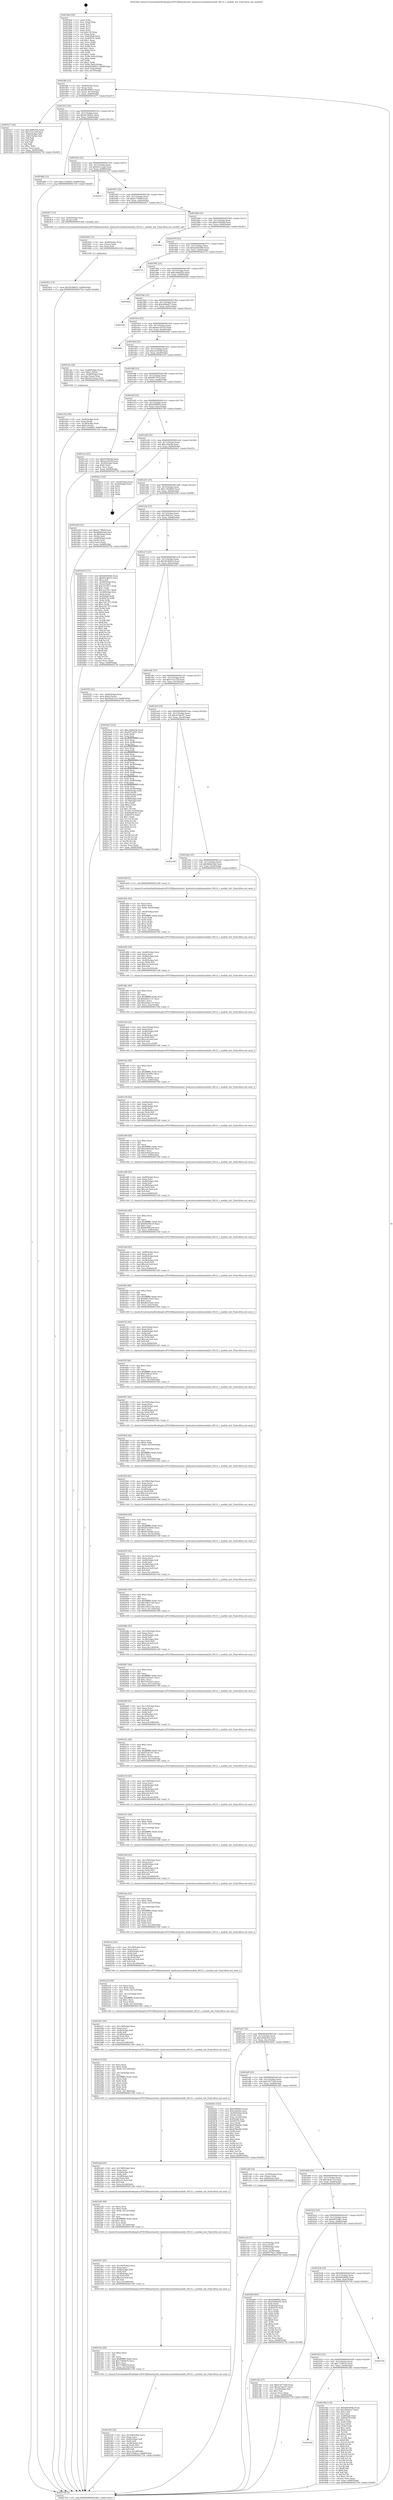 digraph "0x4018a0" {
  label = "0x4018a0 (/mnt/c/Users/mathe/Desktop/tcc/POCII/binaries/extr_hashcatsrcmodulesmodule_00121.c_module_init_Final-ollvm.out::main(0))"
  labelloc = "t"
  node[shape=record]

  Entry [label="",width=0.3,height=0.3,shape=circle,fillcolor=black,style=filled]
  "0x4018fe" [label="{
     0x4018fe [23]\l
     | [instrs]\l
     &nbsp;&nbsp;0x4018fe \<+3\>: mov -0x68(%rbp),%eax\l
     &nbsp;&nbsp;0x401901 \<+2\>: mov %eax,%ecx\l
     &nbsp;&nbsp;0x401903 \<+6\>: sub $0x88300853,%ecx\l
     &nbsp;&nbsp;0x401909 \<+3\>: mov %eax,-0x7c(%rbp)\l
     &nbsp;&nbsp;0x40190c \<+3\>: mov %ecx,-0x80(%rbp)\l
     &nbsp;&nbsp;0x40190f \<+6\>: je 0000000000401b77 \<main+0x2d7\>\l
  }"]
  "0x401b77" [label="{
     0x401b77 [44]\l
     | [instrs]\l
     &nbsp;&nbsp;0x401b77 \<+5\>: mov $0xc9a8a03b,%eax\l
     &nbsp;&nbsp;0x401b7c \<+5\>: mov $0x37a1c25f,%ecx\l
     &nbsp;&nbsp;0x401b81 \<+3\>: mov -0x62(%rbp),%dl\l
     &nbsp;&nbsp;0x401b84 \<+4\>: mov -0x61(%rbp),%sil\l
     &nbsp;&nbsp;0x401b88 \<+3\>: mov %dl,%dil\l
     &nbsp;&nbsp;0x401b8b \<+3\>: and %sil,%dil\l
     &nbsp;&nbsp;0x401b8e \<+3\>: xor %sil,%dl\l
     &nbsp;&nbsp;0x401b91 \<+3\>: or %dl,%dil\l
     &nbsp;&nbsp;0x401b94 \<+4\>: test $0x1,%dil\l
     &nbsp;&nbsp;0x401b98 \<+3\>: cmovne %ecx,%eax\l
     &nbsp;&nbsp;0x401b9b \<+3\>: mov %eax,-0x68(%rbp)\l
     &nbsp;&nbsp;0x401b9e \<+5\>: jmp 0000000000402758 \<main+0xeb8\>\l
  }"]
  "0x401915" [label="{
     0x401915 [25]\l
     | [instrs]\l
     &nbsp;&nbsp;0x401915 \<+5\>: jmp 000000000040191a \<main+0x7a\>\l
     &nbsp;&nbsp;0x40191a \<+3\>: mov -0x7c(%rbp),%eax\l
     &nbsp;&nbsp;0x40191d \<+5\>: sub $0x901dd45c,%eax\l
     &nbsp;&nbsp;0x401922 \<+6\>: mov %eax,-0x84(%rbp)\l
     &nbsp;&nbsp;0x401928 \<+6\>: je 00000000004024bb \<main+0xc1b\>\l
  }"]
  "0x402758" [label="{
     0x402758 [5]\l
     | [instrs]\l
     &nbsp;&nbsp;0x402758 \<+5\>: jmp 00000000004018fe \<main+0x5e\>\l
  }"]
  "0x4018a0" [label="{
     0x4018a0 [94]\l
     | [instrs]\l
     &nbsp;&nbsp;0x4018a0 \<+1\>: push %rbp\l
     &nbsp;&nbsp;0x4018a1 \<+3\>: mov %rsp,%rbp\l
     &nbsp;&nbsp;0x4018a4 \<+2\>: push %r15\l
     &nbsp;&nbsp;0x4018a6 \<+2\>: push %r14\l
     &nbsp;&nbsp;0x4018a8 \<+2\>: push %r12\l
     &nbsp;&nbsp;0x4018aa \<+1\>: push %rbx\l
     &nbsp;&nbsp;0x4018ab \<+7\>: sub $0x130,%rsp\l
     &nbsp;&nbsp;0x4018b2 \<+2\>: xor %eax,%eax\l
     &nbsp;&nbsp;0x4018b4 \<+7\>: mov 0x4050a8,%ecx\l
     &nbsp;&nbsp;0x4018bb \<+7\>: mov 0x405070,%edx\l
     &nbsp;&nbsp;0x4018c2 \<+3\>: sub $0x1,%eax\l
     &nbsp;&nbsp;0x4018c5 \<+3\>: mov %ecx,%r8d\l
     &nbsp;&nbsp;0x4018c8 \<+3\>: add %eax,%r8d\l
     &nbsp;&nbsp;0x4018cb \<+4\>: imul %r8d,%ecx\l
     &nbsp;&nbsp;0x4018cf \<+3\>: and $0x1,%ecx\l
     &nbsp;&nbsp;0x4018d2 \<+3\>: cmp $0x0,%ecx\l
     &nbsp;&nbsp;0x4018d5 \<+4\>: sete %r9b\l
     &nbsp;&nbsp;0x4018d9 \<+4\>: and $0x1,%r9b\l
     &nbsp;&nbsp;0x4018dd \<+4\>: mov %r9b,-0x62(%rbp)\l
     &nbsp;&nbsp;0x4018e1 \<+3\>: cmp $0xa,%edx\l
     &nbsp;&nbsp;0x4018e4 \<+4\>: setl %r9b\l
     &nbsp;&nbsp;0x4018e8 \<+4\>: and $0x1,%r9b\l
     &nbsp;&nbsp;0x4018ec \<+4\>: mov %r9b,-0x61(%rbp)\l
     &nbsp;&nbsp;0x4018f0 \<+7\>: movl $0x88300853,-0x68(%rbp)\l
     &nbsp;&nbsp;0x4018f7 \<+3\>: mov %edi,-0x6c(%rbp)\l
     &nbsp;&nbsp;0x4018fa \<+4\>: mov %rsi,-0x78(%rbp)\l
  }"]
  Exit [label="",width=0.3,height=0.3,shape=circle,fillcolor=black,style=filled,peripheries=2]
  "0x4024bb" [label="{
     0x4024bb [12]\l
     | [instrs]\l
     &nbsp;&nbsp;0x4024bb \<+7\>: movl $0x11920b05,-0x68(%rbp)\l
     &nbsp;&nbsp;0x4024c2 \<+5\>: jmp 0000000000402758 \<main+0xeb8\>\l
  }"]
  "0x40192e" [label="{
     0x40192e [25]\l
     | [instrs]\l
     &nbsp;&nbsp;0x40192e \<+5\>: jmp 0000000000401933 \<main+0x93\>\l
     &nbsp;&nbsp;0x401933 \<+3\>: mov -0x7c(%rbp),%eax\l
     &nbsp;&nbsp;0x401936 \<+5\>: sub $0xb01e1ea8,%eax\l
     &nbsp;&nbsp;0x40193b \<+6\>: mov %eax,-0x88(%rbp)\l
     &nbsp;&nbsp;0x401941 \<+6\>: je 00000000004025e7 \<main+0xd47\>\l
  }"]
  "0x4024e2" [label="{
     0x4024e2 [12]\l
     | [instrs]\l
     &nbsp;&nbsp;0x4024e2 \<+7\>: movl $0x30c46653,-0x68(%rbp)\l
     &nbsp;&nbsp;0x4024e9 \<+5\>: jmp 0000000000402758 \<main+0xeb8\>\l
  }"]
  "0x4025e7" [label="{
     0x4025e7\l
  }", style=dashed]
  "0x401947" [label="{
     0x401947 [25]\l
     | [instrs]\l
     &nbsp;&nbsp;0x401947 \<+5\>: jmp 000000000040194c \<main+0xac\>\l
     &nbsp;&nbsp;0x40194c \<+3\>: mov -0x7c(%rbp),%eax\l
     &nbsp;&nbsp;0x40194f \<+5\>: sub $0xb173f6df,%eax\l
     &nbsp;&nbsp;0x401954 \<+6\>: mov %eax,-0x8c(%rbp)\l
     &nbsp;&nbsp;0x40195a \<+6\>: je 00000000004024c7 \<main+0xc27\>\l
  }"]
  "0x4024d3" [label="{
     0x4024d3 [15]\l
     | [instrs]\l
     &nbsp;&nbsp;0x4024d3 \<+4\>: mov -0x40(%rbp),%rax\l
     &nbsp;&nbsp;0x4024d7 \<+3\>: mov (%rax),%rax\l
     &nbsp;&nbsp;0x4024da \<+3\>: mov %rax,%rdi\l
     &nbsp;&nbsp;0x4024dd \<+5\>: call 0000000000401030 \<free@plt\>\l
     | [calls]\l
     &nbsp;&nbsp;0x401030 \{1\} (unknown)\l
  }"]
  "0x4024c7" [label="{
     0x4024c7 [12]\l
     | [instrs]\l
     &nbsp;&nbsp;0x4024c7 \<+4\>: mov -0x40(%rbp),%rax\l
     &nbsp;&nbsp;0x4024cb \<+3\>: mov (%rax),%rdi\l
     &nbsp;&nbsp;0x4024ce \<+5\>: call 0000000000401400 \<module_init\>\l
     | [calls]\l
     &nbsp;&nbsp;0x401400 \{1\} (/mnt/c/Users/mathe/Desktop/tcc/POCII/binaries/extr_hashcatsrcmodulesmodule_00121.c_module_init_Final-ollvm.out::module_init)\l
  }"]
  "0x401960" [label="{
     0x401960 [25]\l
     | [instrs]\l
     &nbsp;&nbsp;0x401960 \<+5\>: jmp 0000000000401965 \<main+0xc5\>\l
     &nbsp;&nbsp;0x401965 \<+3\>: mov -0x7c(%rbp),%eax\l
     &nbsp;&nbsp;0x401968 \<+5\>: sub $0xb1f9de48,%eax\l
     &nbsp;&nbsp;0x40196d \<+6\>: mov %eax,-0x90(%rbp)\l
     &nbsp;&nbsp;0x401973 \<+6\>: je 00000000004024ee \<main+0xc4e\>\l
  }"]
  "0x401b6d" [label="{
     0x401b6d\l
  }", style=dashed]
  "0x4024ee" [label="{
     0x4024ee\l
  }", style=dashed]
  "0x401979" [label="{
     0x401979 [25]\l
     | [instrs]\l
     &nbsp;&nbsp;0x401979 \<+5\>: jmp 000000000040197e \<main+0xde\>\l
     &nbsp;&nbsp;0x40197e \<+3\>: mov -0x7c(%rbp),%eax\l
     &nbsp;&nbsp;0x401981 \<+5\>: sub $0xbe002589,%eax\l
     &nbsp;&nbsp;0x401986 \<+6\>: mov %eax,-0x94(%rbp)\l
     &nbsp;&nbsp;0x40198c \<+6\>: je 0000000000402735 \<main+0xe95\>\l
  }"]
  "0x40238a" [label="{
     0x40238a [134]\l
     | [instrs]\l
     &nbsp;&nbsp;0x40238a \<+5\>: mov $0x6d0c804b,%eax\l
     &nbsp;&nbsp;0x40238f \<+5\>: mov $0x1f0e01a7,%ecx\l
     &nbsp;&nbsp;0x402394 \<+2\>: mov $0x1,%dl\l
     &nbsp;&nbsp;0x402396 \<+2\>: xor %esi,%esi\l
     &nbsp;&nbsp;0x402398 \<+7\>: mov 0x4050a8,%edi\l
     &nbsp;&nbsp;0x40239f \<+8\>: mov 0x405070,%r8d\l
     &nbsp;&nbsp;0x4023a7 \<+3\>: sub $0x1,%esi\l
     &nbsp;&nbsp;0x4023aa \<+3\>: mov %edi,%r9d\l
     &nbsp;&nbsp;0x4023ad \<+3\>: add %esi,%r9d\l
     &nbsp;&nbsp;0x4023b0 \<+4\>: imul %r9d,%edi\l
     &nbsp;&nbsp;0x4023b4 \<+3\>: and $0x1,%edi\l
     &nbsp;&nbsp;0x4023b7 \<+3\>: cmp $0x0,%edi\l
     &nbsp;&nbsp;0x4023ba \<+4\>: sete %r10b\l
     &nbsp;&nbsp;0x4023be \<+4\>: cmp $0xa,%r8d\l
     &nbsp;&nbsp;0x4023c2 \<+4\>: setl %r11b\l
     &nbsp;&nbsp;0x4023c6 \<+3\>: mov %r10b,%bl\l
     &nbsp;&nbsp;0x4023c9 \<+3\>: xor $0xff,%bl\l
     &nbsp;&nbsp;0x4023cc \<+3\>: mov %r11b,%r14b\l
     &nbsp;&nbsp;0x4023cf \<+4\>: xor $0xff,%r14b\l
     &nbsp;&nbsp;0x4023d3 \<+3\>: xor $0x0,%dl\l
     &nbsp;&nbsp;0x4023d6 \<+3\>: mov %bl,%r15b\l
     &nbsp;&nbsp;0x4023d9 \<+4\>: and $0x0,%r15b\l
     &nbsp;&nbsp;0x4023dd \<+3\>: and %dl,%r10b\l
     &nbsp;&nbsp;0x4023e0 \<+3\>: mov %r14b,%r12b\l
     &nbsp;&nbsp;0x4023e3 \<+4\>: and $0x0,%r12b\l
     &nbsp;&nbsp;0x4023e7 \<+3\>: and %dl,%r11b\l
     &nbsp;&nbsp;0x4023ea \<+3\>: or %r10b,%r15b\l
     &nbsp;&nbsp;0x4023ed \<+3\>: or %r11b,%r12b\l
     &nbsp;&nbsp;0x4023f0 \<+3\>: xor %r12b,%r15b\l
     &nbsp;&nbsp;0x4023f3 \<+3\>: or %r14b,%bl\l
     &nbsp;&nbsp;0x4023f6 \<+3\>: xor $0xff,%bl\l
     &nbsp;&nbsp;0x4023f9 \<+3\>: or $0x0,%dl\l
     &nbsp;&nbsp;0x4023fc \<+2\>: and %dl,%bl\l
     &nbsp;&nbsp;0x4023fe \<+3\>: or %bl,%r15b\l
     &nbsp;&nbsp;0x402401 \<+4\>: test $0x1,%r15b\l
     &nbsp;&nbsp;0x402405 \<+3\>: cmovne %ecx,%eax\l
     &nbsp;&nbsp;0x402408 \<+3\>: mov %eax,-0x68(%rbp)\l
     &nbsp;&nbsp;0x40240b \<+5\>: jmp 0000000000402758 \<main+0xeb8\>\l
  }"]
  "0x402735" [label="{
     0x402735\l
  }", style=dashed]
  "0x401992" [label="{
     0x401992 [25]\l
     | [instrs]\l
     &nbsp;&nbsp;0x401992 \<+5\>: jmp 0000000000401997 \<main+0xf7\>\l
     &nbsp;&nbsp;0x401997 \<+3\>: mov -0x7c(%rbp),%eax\l
     &nbsp;&nbsp;0x40199a \<+5\>: sub $0xc9a8a03b,%eax\l
     &nbsp;&nbsp;0x40199f \<+6\>: mov %eax,-0x98(%rbp)\l
     &nbsp;&nbsp;0x4019a5 \<+6\>: je 00000000004026d2 \<main+0xe32\>\l
  }"]
  "0x401b54" [label="{
     0x401b54 [25]\l
     | [instrs]\l
     &nbsp;&nbsp;0x401b54 \<+5\>: jmp 0000000000401b59 \<main+0x2b9\>\l
     &nbsp;&nbsp;0x401b59 \<+3\>: mov -0x7c(%rbp),%eax\l
     &nbsp;&nbsp;0x401b5c \<+5\>: sub $0x733dfca3,%eax\l
     &nbsp;&nbsp;0x401b61 \<+6\>: mov %eax,-0xe0(%rbp)\l
     &nbsp;&nbsp;0x401b67 \<+6\>: je 000000000040238a \<main+0xaea\>\l
  }"]
  "0x4026d2" [label="{
     0x4026d2\l
  }", style=dashed]
  "0x4019ab" [label="{
     0x4019ab [25]\l
     | [instrs]\l
     &nbsp;&nbsp;0x4019ab \<+5\>: jmp 00000000004019b0 \<main+0x110\>\l
     &nbsp;&nbsp;0x4019b0 \<+3\>: mov -0x7c(%rbp),%eax\l
     &nbsp;&nbsp;0x4019b3 \<+5\>: sub $0xcb6bafe7,%eax\l
     &nbsp;&nbsp;0x4019b8 \<+6\>: mov %eax,-0x9c(%rbp)\l
     &nbsp;&nbsp;0x4019be \<+6\>: je 000000000040258a \<main+0xcea\>\l
  }"]
  "0x40270e" [label="{
     0x40270e\l
  }", style=dashed]
  "0x40258a" [label="{
     0x40258a\l
  }", style=dashed]
  "0x4019c4" [label="{
     0x4019c4 [25]\l
     | [instrs]\l
     &nbsp;&nbsp;0x4019c4 \<+5\>: jmp 00000000004019c9 \<main+0x129\>\l
     &nbsp;&nbsp;0x4019c9 \<+3\>: mov -0x7c(%rbp),%eax\l
     &nbsp;&nbsp;0x4019cc \<+5\>: sub $0xda124318,%eax\l
     &nbsp;&nbsp;0x4019d1 \<+6\>: mov %eax,-0xa0(%rbp)\l
     &nbsp;&nbsp;0x4019d7 \<+6\>: je 00000000004024fa \<main+0xc5a\>\l
  }"]
  "0x402356" [label="{
     0x402356 [52]\l
     | [instrs]\l
     &nbsp;&nbsp;0x402356 \<+6\>: mov -0x144(%rbp),%ecx\l
     &nbsp;&nbsp;0x40235c \<+3\>: imul %eax,%ecx\l
     &nbsp;&nbsp;0x40235f \<+4\>: mov -0x40(%rbp),%r8\l
     &nbsp;&nbsp;0x402363 \<+3\>: mov (%r8),%r8\l
     &nbsp;&nbsp;0x402366 \<+4\>: mov -0x38(%rbp),%r9\l
     &nbsp;&nbsp;0x40236a \<+3\>: movslq (%r9),%r9\l
     &nbsp;&nbsp;0x40236d \<+7\>: imul $0x1e0,%r9,%r9\l
     &nbsp;&nbsp;0x402374 \<+3\>: add %r9,%r8\l
     &nbsp;&nbsp;0x402377 \<+7\>: mov %ecx,0x1d8(%r8)\l
     &nbsp;&nbsp;0x40237e \<+7\>: movl $0x733dfca3,-0x68(%rbp)\l
     &nbsp;&nbsp;0x402385 \<+5\>: jmp 0000000000402758 \<main+0xeb8\>\l
  }"]
  "0x4024fa" [label="{
     0x4024fa\l
  }", style=dashed]
  "0x4019dd" [label="{
     0x4019dd [25]\l
     | [instrs]\l
     &nbsp;&nbsp;0x4019dd \<+5\>: jmp 00000000004019e2 \<main+0x142\>\l
     &nbsp;&nbsp;0x4019e2 \<+3\>: mov -0x7c(%rbp),%eax\l
     &nbsp;&nbsp;0x4019e5 \<+5\>: sub $0xe2e3d3df,%eax\l
     &nbsp;&nbsp;0x4019ea \<+6\>: mov %eax,-0xa4(%rbp)\l
     &nbsp;&nbsp;0x4019f0 \<+6\>: je 0000000000401cfe \<main+0x45e\>\l
  }"]
  "0x40232e" [label="{
     0x40232e [40]\l
     | [instrs]\l
     &nbsp;&nbsp;0x40232e \<+5\>: mov $0x2,%ecx\l
     &nbsp;&nbsp;0x402333 \<+1\>: cltd\l
     &nbsp;&nbsp;0x402334 \<+2\>: idiv %ecx\l
     &nbsp;&nbsp;0x402336 \<+6\>: imul $0xfffffffe,%edx,%ecx\l
     &nbsp;&nbsp;0x40233c \<+6\>: add $0x71968a76,%ecx\l
     &nbsp;&nbsp;0x402342 \<+3\>: add $0x1,%ecx\l
     &nbsp;&nbsp;0x402345 \<+6\>: sub $0x71968a76,%ecx\l
     &nbsp;&nbsp;0x40234b \<+6\>: mov %ecx,-0x144(%rbp)\l
     &nbsp;&nbsp;0x402351 \<+5\>: call 0000000000401160 \<next_i\>\l
     | [calls]\l
     &nbsp;&nbsp;0x401160 \{1\} (/mnt/c/Users/mathe/Desktop/tcc/POCII/binaries/extr_hashcatsrcmodulesmodule_00121.c_module_init_Final-ollvm.out::next_i)\l
  }"]
  "0x401cfe" [label="{
     0x401cfe [29]\l
     | [instrs]\l
     &nbsp;&nbsp;0x401cfe \<+4\>: mov -0x48(%rbp),%rax\l
     &nbsp;&nbsp;0x401d02 \<+6\>: movl $0x1,(%rax)\l
     &nbsp;&nbsp;0x401d08 \<+4\>: mov -0x48(%rbp),%rax\l
     &nbsp;&nbsp;0x401d0c \<+3\>: movslq (%rax),%rax\l
     &nbsp;&nbsp;0x401d0f \<+7\>: imul $0x1e0,%rax,%rdi\l
     &nbsp;&nbsp;0x401d16 \<+5\>: call 0000000000401050 \<malloc@plt\>\l
     | [calls]\l
     &nbsp;&nbsp;0x401050 \{1\} (unknown)\l
  }"]
  "0x4019f6" [label="{
     0x4019f6 [25]\l
     | [instrs]\l
     &nbsp;&nbsp;0x4019f6 \<+5\>: jmp 00000000004019fb \<main+0x15b\>\l
     &nbsp;&nbsp;0x4019fb \<+3\>: mov -0x7c(%rbp),%eax\l
     &nbsp;&nbsp;0x4019fe \<+5\>: sub $0xf0f179a3,%eax\l
     &nbsp;&nbsp;0x401a03 \<+6\>: mov %eax,-0xa8(%rbp)\l
     &nbsp;&nbsp;0x401a09 \<+6\>: je 0000000000401ce3 \<main+0x443\>\l
  }"]
  "0x402301" [label="{
     0x402301 [45]\l
     | [instrs]\l
     &nbsp;&nbsp;0x402301 \<+6\>: mov -0x140(%rbp),%ecx\l
     &nbsp;&nbsp;0x402307 \<+3\>: imul %eax,%ecx\l
     &nbsp;&nbsp;0x40230a \<+4\>: mov -0x40(%rbp),%r8\l
     &nbsp;&nbsp;0x40230e \<+3\>: mov (%r8),%r8\l
     &nbsp;&nbsp;0x402311 \<+4\>: mov -0x38(%rbp),%r9\l
     &nbsp;&nbsp;0x402315 \<+3\>: movslq (%r9),%r9\l
     &nbsp;&nbsp;0x402318 \<+7\>: imul $0x1e0,%r9,%r9\l
     &nbsp;&nbsp;0x40231f \<+3\>: add %r9,%r8\l
     &nbsp;&nbsp;0x402322 \<+7\>: mov %ecx,0x1d4(%r8)\l
     &nbsp;&nbsp;0x402329 \<+5\>: call 0000000000401160 \<next_i\>\l
     | [calls]\l
     &nbsp;&nbsp;0x401160 \{1\} (/mnt/c/Users/mathe/Desktop/tcc/POCII/binaries/extr_hashcatsrcmodulesmodule_00121.c_module_init_Final-ollvm.out::next_i)\l
  }"]
  "0x401ce3" [label="{
     0x401ce3 [27]\l
     | [instrs]\l
     &nbsp;&nbsp;0x401ce3 \<+5\>: mov $0xb1f9de48,%eax\l
     &nbsp;&nbsp;0x401ce8 \<+5\>: mov $0xe2e3d3df,%ecx\l
     &nbsp;&nbsp;0x401ced \<+3\>: mov -0x28(%rbp),%edx\l
     &nbsp;&nbsp;0x401cf0 \<+3\>: cmp $0x0,%edx\l
     &nbsp;&nbsp;0x401cf3 \<+3\>: cmove %ecx,%eax\l
     &nbsp;&nbsp;0x401cf6 \<+3\>: mov %eax,-0x68(%rbp)\l
     &nbsp;&nbsp;0x401cf9 \<+5\>: jmp 0000000000402758 \<main+0xeb8\>\l
  }"]
  "0x401a0f" [label="{
     0x401a0f [25]\l
     | [instrs]\l
     &nbsp;&nbsp;0x401a0f \<+5\>: jmp 0000000000401a14 \<main+0x174\>\l
     &nbsp;&nbsp;0x401a14 \<+3\>: mov -0x7c(%rbp),%eax\l
     &nbsp;&nbsp;0x401a17 \<+5\>: sub $0xf2908fd3,%eax\l
     &nbsp;&nbsp;0x401a1c \<+6\>: mov %eax,-0xac(%rbp)\l
     &nbsp;&nbsp;0x401a22 \<+6\>: je 0000000000402746 \<main+0xea6\>\l
  }"]
  "0x4022d5" [label="{
     0x4022d5 [44]\l
     | [instrs]\l
     &nbsp;&nbsp;0x4022d5 \<+2\>: xor %ecx,%ecx\l
     &nbsp;&nbsp;0x4022d7 \<+5\>: mov $0x2,%edx\l
     &nbsp;&nbsp;0x4022dc \<+6\>: mov %edx,-0x13c(%rbp)\l
     &nbsp;&nbsp;0x4022e2 \<+1\>: cltd\l
     &nbsp;&nbsp;0x4022e3 \<+6\>: mov -0x13c(%rbp),%esi\l
     &nbsp;&nbsp;0x4022e9 \<+2\>: idiv %esi\l
     &nbsp;&nbsp;0x4022eb \<+6\>: imul $0xfffffffe,%edx,%edx\l
     &nbsp;&nbsp;0x4022f1 \<+3\>: sub $0x1,%ecx\l
     &nbsp;&nbsp;0x4022f4 \<+2\>: sub %ecx,%edx\l
     &nbsp;&nbsp;0x4022f6 \<+6\>: mov %edx,-0x140(%rbp)\l
     &nbsp;&nbsp;0x4022fc \<+5\>: call 0000000000401160 \<next_i\>\l
     | [calls]\l
     &nbsp;&nbsp;0x401160 \{1\} (/mnt/c/Users/mathe/Desktop/tcc/POCII/binaries/extr_hashcatsrcmodulesmodule_00121.c_module_init_Final-ollvm.out::next_i)\l
  }"]
  "0x402746" [label="{
     0x402746\l
  }", style=dashed]
  "0x401a28" [label="{
     0x401a28 [25]\l
     | [instrs]\l
     &nbsp;&nbsp;0x401a28 \<+5\>: jmp 0000000000401a2d \<main+0x18d\>\l
     &nbsp;&nbsp;0x401a2d \<+3\>: mov -0x7c(%rbp),%eax\l
     &nbsp;&nbsp;0x401a30 \<+5\>: sub $0xcc8ae9a,%eax\l
     &nbsp;&nbsp;0x401a35 \<+6\>: mov %eax,-0xb0(%rbp)\l
     &nbsp;&nbsp;0x401a3b \<+6\>: je 00000000004026c2 \<main+0xe22\>\l
  }"]
  "0x4022a8" [label="{
     0x4022a8 [45]\l
     | [instrs]\l
     &nbsp;&nbsp;0x4022a8 \<+6\>: mov -0x138(%rbp),%ecx\l
     &nbsp;&nbsp;0x4022ae \<+3\>: imul %eax,%ecx\l
     &nbsp;&nbsp;0x4022b1 \<+4\>: mov -0x40(%rbp),%r8\l
     &nbsp;&nbsp;0x4022b5 \<+3\>: mov (%r8),%r8\l
     &nbsp;&nbsp;0x4022b8 \<+4\>: mov -0x38(%rbp),%r9\l
     &nbsp;&nbsp;0x4022bc \<+3\>: movslq (%r9),%r9\l
     &nbsp;&nbsp;0x4022bf \<+7\>: imul $0x1e0,%r9,%r9\l
     &nbsp;&nbsp;0x4022c6 \<+3\>: add %r9,%r8\l
     &nbsp;&nbsp;0x4022c9 \<+7\>: mov %ecx,0x1d0(%r8)\l
     &nbsp;&nbsp;0x4022d0 \<+5\>: call 0000000000401160 \<next_i\>\l
     | [calls]\l
     &nbsp;&nbsp;0x401160 \{1\} (/mnt/c/Users/mathe/Desktop/tcc/POCII/binaries/extr_hashcatsrcmodulesmodule_00121.c_module_init_Final-ollvm.out::next_i)\l
  }"]
  "0x4026c2" [label="{
     0x4026c2 [16]\l
     | [instrs]\l
     &nbsp;&nbsp;0x4026c2 \<+3\>: mov -0x24(%rbp),%eax\l
     &nbsp;&nbsp;0x4026c5 \<+4\>: lea -0x20(%rbp),%rsp\l
     &nbsp;&nbsp;0x4026c9 \<+1\>: pop %rbx\l
     &nbsp;&nbsp;0x4026ca \<+2\>: pop %r12\l
     &nbsp;&nbsp;0x4026cc \<+2\>: pop %r14\l
     &nbsp;&nbsp;0x4026ce \<+2\>: pop %r15\l
     &nbsp;&nbsp;0x4026d0 \<+1\>: pop %rbp\l
     &nbsp;&nbsp;0x4026d1 \<+1\>: ret\l
  }"]
  "0x401a41" [label="{
     0x401a41 [25]\l
     | [instrs]\l
     &nbsp;&nbsp;0x401a41 \<+5\>: jmp 0000000000401a46 \<main+0x1a6\>\l
     &nbsp;&nbsp;0x401a46 \<+3\>: mov -0x7c(%rbp),%eax\l
     &nbsp;&nbsp;0x401a49 \<+5\>: sub $0x11920b05,%eax\l
     &nbsp;&nbsp;0x401a4e \<+6\>: mov %eax,-0xb4(%rbp)\l
     &nbsp;&nbsp;0x401a54 \<+6\>: je 0000000000401d38 \<main+0x498\>\l
  }"]
  "0x402274" [label="{
     0x402274 [52]\l
     | [instrs]\l
     &nbsp;&nbsp;0x402274 \<+2\>: xor %ecx,%ecx\l
     &nbsp;&nbsp;0x402276 \<+5\>: mov $0x2,%edx\l
     &nbsp;&nbsp;0x40227b \<+6\>: mov %edx,-0x134(%rbp)\l
     &nbsp;&nbsp;0x402281 \<+1\>: cltd\l
     &nbsp;&nbsp;0x402282 \<+6\>: mov -0x134(%rbp),%esi\l
     &nbsp;&nbsp;0x402288 \<+2\>: idiv %esi\l
     &nbsp;&nbsp;0x40228a \<+6\>: imul $0xfffffffe,%edx,%edx\l
     &nbsp;&nbsp;0x402290 \<+2\>: mov %ecx,%edi\l
     &nbsp;&nbsp;0x402292 \<+2\>: sub %edx,%edi\l
     &nbsp;&nbsp;0x402294 \<+2\>: mov %ecx,%edx\l
     &nbsp;&nbsp;0x402296 \<+3\>: sub $0x1,%edx\l
     &nbsp;&nbsp;0x402299 \<+2\>: add %edx,%edi\l
     &nbsp;&nbsp;0x40229b \<+2\>: sub %edi,%ecx\l
     &nbsp;&nbsp;0x40229d \<+6\>: mov %ecx,-0x138(%rbp)\l
     &nbsp;&nbsp;0x4022a3 \<+5\>: call 0000000000401160 \<next_i\>\l
     | [calls]\l
     &nbsp;&nbsp;0x401160 \{1\} (/mnt/c/Users/mathe/Desktop/tcc/POCII/binaries/extr_hashcatsrcmodulesmodule_00121.c_module_init_Final-ollvm.out::next_i)\l
  }"]
  "0x401d38" [label="{
     0x401d38 [33]\l
     | [instrs]\l
     &nbsp;&nbsp;0x401d38 \<+5\>: mov $0xb173f6df,%eax\l
     &nbsp;&nbsp;0x401d3d \<+5\>: mov $0x4bb0a5ad,%ecx\l
     &nbsp;&nbsp;0x401d42 \<+4\>: mov -0x38(%rbp),%rdx\l
     &nbsp;&nbsp;0x401d46 \<+2\>: mov (%rdx),%esi\l
     &nbsp;&nbsp;0x401d48 \<+4\>: mov -0x48(%rbp),%rdx\l
     &nbsp;&nbsp;0x401d4c \<+2\>: cmp (%rdx),%esi\l
     &nbsp;&nbsp;0x401d4e \<+3\>: cmovl %ecx,%eax\l
     &nbsp;&nbsp;0x401d51 \<+3\>: mov %eax,-0x68(%rbp)\l
     &nbsp;&nbsp;0x401d54 \<+5\>: jmp 0000000000402758 \<main+0xeb8\>\l
  }"]
  "0x401a5a" [label="{
     0x401a5a [25]\l
     | [instrs]\l
     &nbsp;&nbsp;0x401a5a \<+5\>: jmp 0000000000401a5f \<main+0x1bf\>\l
     &nbsp;&nbsp;0x401a5f \<+3\>: mov -0x7c(%rbp),%eax\l
     &nbsp;&nbsp;0x401a62 \<+5\>: sub $0x1f0e01a7,%eax\l
     &nbsp;&nbsp;0x401a67 \<+6\>: mov %eax,-0xb8(%rbp)\l
     &nbsp;&nbsp;0x401a6d \<+6\>: je 0000000000402410 \<main+0xb70\>\l
  }"]
  "0x402247" [label="{
     0x402247 [45]\l
     | [instrs]\l
     &nbsp;&nbsp;0x402247 \<+6\>: mov -0x130(%rbp),%ecx\l
     &nbsp;&nbsp;0x40224d \<+3\>: imul %eax,%ecx\l
     &nbsp;&nbsp;0x402250 \<+4\>: mov -0x40(%rbp),%r8\l
     &nbsp;&nbsp;0x402254 \<+3\>: mov (%r8),%r8\l
     &nbsp;&nbsp;0x402257 \<+4\>: mov -0x38(%rbp),%r9\l
     &nbsp;&nbsp;0x40225b \<+3\>: movslq (%r9),%r9\l
     &nbsp;&nbsp;0x40225e \<+7\>: imul $0x1e0,%r9,%r9\l
     &nbsp;&nbsp;0x402265 \<+3\>: add %r9,%r8\l
     &nbsp;&nbsp;0x402268 \<+7\>: mov %ecx,0x198(%r8)\l
     &nbsp;&nbsp;0x40226f \<+5\>: call 0000000000401160 \<next_i\>\l
     | [calls]\l
     &nbsp;&nbsp;0x401160 \{1\} (/mnt/c/Users/mathe/Desktop/tcc/POCII/binaries/extr_hashcatsrcmodulesmodule_00121.c_module_init_Final-ollvm.out::next_i)\l
  }"]
  "0x402410" [label="{
     0x402410 [171]\l
     | [instrs]\l
     &nbsp;&nbsp;0x402410 \<+5\>: mov $0x6d0c804b,%eax\l
     &nbsp;&nbsp;0x402415 \<+5\>: mov $0x901dd45c,%ecx\l
     &nbsp;&nbsp;0x40241a \<+2\>: mov $0x1,%dl\l
     &nbsp;&nbsp;0x40241c \<+4\>: mov -0x38(%rbp),%rsi\l
     &nbsp;&nbsp;0x402420 \<+2\>: mov (%rsi),%edi\l
     &nbsp;&nbsp;0x402422 \<+6\>: add $0x1e3cf3c7,%edi\l
     &nbsp;&nbsp;0x402428 \<+3\>: add $0x1,%edi\l
     &nbsp;&nbsp;0x40242b \<+6\>: sub $0x1e3cf3c7,%edi\l
     &nbsp;&nbsp;0x402431 \<+4\>: mov -0x38(%rbp),%rsi\l
     &nbsp;&nbsp;0x402435 \<+2\>: mov %edi,(%rsi)\l
     &nbsp;&nbsp;0x402437 \<+7\>: mov 0x4050a8,%edi\l
     &nbsp;&nbsp;0x40243e \<+8\>: mov 0x405070,%r8d\l
     &nbsp;&nbsp;0x402446 \<+3\>: mov %edi,%r9d\l
     &nbsp;&nbsp;0x402449 \<+7\>: sub $0x23417f75,%r9d\l
     &nbsp;&nbsp;0x402450 \<+4\>: sub $0x1,%r9d\l
     &nbsp;&nbsp;0x402454 \<+7\>: add $0x23417f75,%r9d\l
     &nbsp;&nbsp;0x40245b \<+4\>: imul %r9d,%edi\l
     &nbsp;&nbsp;0x40245f \<+3\>: and $0x1,%edi\l
     &nbsp;&nbsp;0x402462 \<+3\>: cmp $0x0,%edi\l
     &nbsp;&nbsp;0x402465 \<+4\>: sete %r10b\l
     &nbsp;&nbsp;0x402469 \<+4\>: cmp $0xa,%r8d\l
     &nbsp;&nbsp;0x40246d \<+4\>: setl %r11b\l
     &nbsp;&nbsp;0x402471 \<+3\>: mov %r10b,%bl\l
     &nbsp;&nbsp;0x402474 \<+3\>: xor $0xff,%bl\l
     &nbsp;&nbsp;0x402477 \<+3\>: mov %r11b,%r14b\l
     &nbsp;&nbsp;0x40247a \<+4\>: xor $0xff,%r14b\l
     &nbsp;&nbsp;0x40247e \<+3\>: xor $0x1,%dl\l
     &nbsp;&nbsp;0x402481 \<+3\>: mov %bl,%r15b\l
     &nbsp;&nbsp;0x402484 \<+4\>: and $0xff,%r15b\l
     &nbsp;&nbsp;0x402488 \<+3\>: and %dl,%r10b\l
     &nbsp;&nbsp;0x40248b \<+3\>: mov %r14b,%r12b\l
     &nbsp;&nbsp;0x40248e \<+4\>: and $0xff,%r12b\l
     &nbsp;&nbsp;0x402492 \<+3\>: and %dl,%r11b\l
     &nbsp;&nbsp;0x402495 \<+3\>: or %r10b,%r15b\l
     &nbsp;&nbsp;0x402498 \<+3\>: or %r11b,%r12b\l
     &nbsp;&nbsp;0x40249b \<+3\>: xor %r12b,%r15b\l
     &nbsp;&nbsp;0x40249e \<+3\>: or %r14b,%bl\l
     &nbsp;&nbsp;0x4024a1 \<+3\>: xor $0xff,%bl\l
     &nbsp;&nbsp;0x4024a4 \<+3\>: or $0x1,%dl\l
     &nbsp;&nbsp;0x4024a7 \<+2\>: and %dl,%bl\l
     &nbsp;&nbsp;0x4024a9 \<+3\>: or %bl,%r15b\l
     &nbsp;&nbsp;0x4024ac \<+4\>: test $0x1,%r15b\l
     &nbsp;&nbsp;0x4024b0 \<+3\>: cmovne %ecx,%eax\l
     &nbsp;&nbsp;0x4024b3 \<+3\>: mov %eax,-0x68(%rbp)\l
     &nbsp;&nbsp;0x4024b6 \<+5\>: jmp 0000000000402758 \<main+0xeb8\>\l
  }"]
  "0x401a73" [label="{
     0x401a73 [25]\l
     | [instrs]\l
     &nbsp;&nbsp;0x401a73 \<+5\>: jmp 0000000000401a78 \<main+0x1d8\>\l
     &nbsp;&nbsp;0x401a78 \<+3\>: mov -0x7c(%rbp),%eax\l
     &nbsp;&nbsp;0x401a7b \<+5\>: sub $0x30c46653,%eax\l
     &nbsp;&nbsp;0x401a80 \<+6\>: mov %eax,-0xbc(%rbp)\l
     &nbsp;&nbsp;0x401a86 \<+6\>: je 00000000004025f3 \<main+0xd53\>\l
  }"]
  "0x40221b" [label="{
     0x40221b [44]\l
     | [instrs]\l
     &nbsp;&nbsp;0x40221b \<+2\>: xor %ecx,%ecx\l
     &nbsp;&nbsp;0x40221d \<+5\>: mov $0x2,%edx\l
     &nbsp;&nbsp;0x402222 \<+6\>: mov %edx,-0x12c(%rbp)\l
     &nbsp;&nbsp;0x402228 \<+1\>: cltd\l
     &nbsp;&nbsp;0x402229 \<+6\>: mov -0x12c(%rbp),%esi\l
     &nbsp;&nbsp;0x40222f \<+2\>: idiv %esi\l
     &nbsp;&nbsp;0x402231 \<+6\>: imul $0xfffffffe,%edx,%edx\l
     &nbsp;&nbsp;0x402237 \<+3\>: sub $0x1,%ecx\l
     &nbsp;&nbsp;0x40223a \<+2\>: sub %ecx,%edx\l
     &nbsp;&nbsp;0x40223c \<+6\>: mov %edx,-0x130(%rbp)\l
     &nbsp;&nbsp;0x402242 \<+5\>: call 0000000000401160 \<next_i\>\l
     | [calls]\l
     &nbsp;&nbsp;0x401160 \{1\} (/mnt/c/Users/mathe/Desktop/tcc/POCII/binaries/extr_hashcatsrcmodulesmodule_00121.c_module_init_Final-ollvm.out::next_i)\l
  }"]
  "0x4025f3" [label="{
     0x4025f3 [22]\l
     | [instrs]\l
     &nbsp;&nbsp;0x4025f3 \<+4\>: mov -0x60(%rbp),%rax\l
     &nbsp;&nbsp;0x4025f7 \<+6\>: movl $0x0,(%rax)\l
     &nbsp;&nbsp;0x4025fd \<+7\>: movl $0x58a4c1c0,-0x68(%rbp)\l
     &nbsp;&nbsp;0x402604 \<+5\>: jmp 0000000000402758 \<main+0xeb8\>\l
  }"]
  "0x401a8c" [label="{
     0x401a8c [25]\l
     | [instrs]\l
     &nbsp;&nbsp;0x401a8c \<+5\>: jmp 0000000000401a91 \<main+0x1f1\>\l
     &nbsp;&nbsp;0x401a91 \<+3\>: mov -0x7c(%rbp),%eax\l
     &nbsp;&nbsp;0x401a94 \<+5\>: sub $0x37a1c25f,%eax\l
     &nbsp;&nbsp;0x401a99 \<+6\>: mov %eax,-0xc0(%rbp)\l
     &nbsp;&nbsp;0x401a9f \<+6\>: je 0000000000401ba3 \<main+0x303\>\l
  }"]
  "0x4021ee" [label="{
     0x4021ee [45]\l
     | [instrs]\l
     &nbsp;&nbsp;0x4021ee \<+6\>: mov -0x128(%rbp),%ecx\l
     &nbsp;&nbsp;0x4021f4 \<+3\>: imul %eax,%ecx\l
     &nbsp;&nbsp;0x4021f7 \<+4\>: mov -0x40(%rbp),%r8\l
     &nbsp;&nbsp;0x4021fb \<+3\>: mov (%r8),%r8\l
     &nbsp;&nbsp;0x4021fe \<+4\>: mov -0x38(%rbp),%r9\l
     &nbsp;&nbsp;0x402202 \<+3\>: movslq (%r9),%r9\l
     &nbsp;&nbsp;0x402205 \<+7\>: imul $0x1e0,%r9,%r9\l
     &nbsp;&nbsp;0x40220c \<+3\>: add %r9,%r8\l
     &nbsp;&nbsp;0x40220f \<+7\>: mov %ecx,0x194(%r8)\l
     &nbsp;&nbsp;0x402216 \<+5\>: call 0000000000401160 \<next_i\>\l
     | [calls]\l
     &nbsp;&nbsp;0x401160 \{1\} (/mnt/c/Users/mathe/Desktop/tcc/POCII/binaries/extr_hashcatsrcmodulesmodule_00121.c_module_init_Final-ollvm.out::next_i)\l
  }"]
  "0x401ba3" [label="{
     0x401ba3 [223]\l
     | [instrs]\l
     &nbsp;&nbsp;0x401ba3 \<+5\>: mov $0xc9a8a03b,%eax\l
     &nbsp;&nbsp;0x401ba8 \<+5\>: mov $0x6955af41,%ecx\l
     &nbsp;&nbsp;0x401bad \<+2\>: xor %edx,%edx\l
     &nbsp;&nbsp;0x401baf \<+3\>: mov %rsp,%rsi\l
     &nbsp;&nbsp;0x401bb2 \<+4\>: add $0xfffffffffffffff0,%rsi\l
     &nbsp;&nbsp;0x401bb6 \<+3\>: mov %rsi,%rsp\l
     &nbsp;&nbsp;0x401bb9 \<+4\>: mov %rsi,-0x60(%rbp)\l
     &nbsp;&nbsp;0x401bbd \<+3\>: mov %rsp,%rsi\l
     &nbsp;&nbsp;0x401bc0 \<+4\>: add $0xfffffffffffffff0,%rsi\l
     &nbsp;&nbsp;0x401bc4 \<+3\>: mov %rsi,%rsp\l
     &nbsp;&nbsp;0x401bc7 \<+3\>: mov %rsp,%rdi\l
     &nbsp;&nbsp;0x401bca \<+4\>: add $0xfffffffffffffff0,%rdi\l
     &nbsp;&nbsp;0x401bce \<+3\>: mov %rdi,%rsp\l
     &nbsp;&nbsp;0x401bd1 \<+4\>: mov %rdi,-0x58(%rbp)\l
     &nbsp;&nbsp;0x401bd5 \<+3\>: mov %rsp,%rdi\l
     &nbsp;&nbsp;0x401bd8 \<+4\>: add $0xfffffffffffffff0,%rdi\l
     &nbsp;&nbsp;0x401bdc \<+3\>: mov %rdi,%rsp\l
     &nbsp;&nbsp;0x401bdf \<+4\>: mov %rdi,-0x50(%rbp)\l
     &nbsp;&nbsp;0x401be3 \<+3\>: mov %rsp,%rdi\l
     &nbsp;&nbsp;0x401be6 \<+4\>: add $0xfffffffffffffff0,%rdi\l
     &nbsp;&nbsp;0x401bea \<+3\>: mov %rdi,%rsp\l
     &nbsp;&nbsp;0x401bed \<+4\>: mov %rdi,-0x48(%rbp)\l
     &nbsp;&nbsp;0x401bf1 \<+3\>: mov %rsp,%rdi\l
     &nbsp;&nbsp;0x401bf4 \<+4\>: add $0xfffffffffffffff0,%rdi\l
     &nbsp;&nbsp;0x401bf8 \<+3\>: mov %rdi,%rsp\l
     &nbsp;&nbsp;0x401bfb \<+4\>: mov %rdi,-0x40(%rbp)\l
     &nbsp;&nbsp;0x401bff \<+3\>: mov %rsp,%rdi\l
     &nbsp;&nbsp;0x401c02 \<+4\>: add $0xfffffffffffffff0,%rdi\l
     &nbsp;&nbsp;0x401c06 \<+3\>: mov %rdi,%rsp\l
     &nbsp;&nbsp;0x401c09 \<+4\>: mov %rdi,-0x38(%rbp)\l
     &nbsp;&nbsp;0x401c0d \<+4\>: mov -0x60(%rbp),%rdi\l
     &nbsp;&nbsp;0x401c11 \<+6\>: movl $0x0,(%rdi)\l
     &nbsp;&nbsp;0x401c17 \<+4\>: mov -0x6c(%rbp),%r8d\l
     &nbsp;&nbsp;0x401c1b \<+3\>: mov %r8d,(%rsi)\l
     &nbsp;&nbsp;0x401c1e \<+4\>: mov -0x58(%rbp),%rdi\l
     &nbsp;&nbsp;0x401c22 \<+4\>: mov -0x78(%rbp),%r9\l
     &nbsp;&nbsp;0x401c26 \<+3\>: mov %r9,(%rdi)\l
     &nbsp;&nbsp;0x401c29 \<+3\>: cmpl $0x2,(%rsi)\l
     &nbsp;&nbsp;0x401c2c \<+4\>: setne %r10b\l
     &nbsp;&nbsp;0x401c30 \<+4\>: and $0x1,%r10b\l
     &nbsp;&nbsp;0x401c34 \<+4\>: mov %r10b,-0x29(%rbp)\l
     &nbsp;&nbsp;0x401c38 \<+8\>: mov 0x4050a8,%r11d\l
     &nbsp;&nbsp;0x401c40 \<+7\>: mov 0x405070,%ebx\l
     &nbsp;&nbsp;0x401c47 \<+3\>: sub $0x1,%edx\l
     &nbsp;&nbsp;0x401c4a \<+3\>: mov %r11d,%r14d\l
     &nbsp;&nbsp;0x401c4d \<+3\>: add %edx,%r14d\l
     &nbsp;&nbsp;0x401c50 \<+4\>: imul %r14d,%r11d\l
     &nbsp;&nbsp;0x401c54 \<+4\>: and $0x1,%r11d\l
     &nbsp;&nbsp;0x401c58 \<+4\>: cmp $0x0,%r11d\l
     &nbsp;&nbsp;0x401c5c \<+4\>: sete %r10b\l
     &nbsp;&nbsp;0x401c60 \<+3\>: cmp $0xa,%ebx\l
     &nbsp;&nbsp;0x401c63 \<+4\>: setl %r15b\l
     &nbsp;&nbsp;0x401c67 \<+3\>: mov %r10b,%r12b\l
     &nbsp;&nbsp;0x401c6a \<+3\>: and %r15b,%r12b\l
     &nbsp;&nbsp;0x401c6d \<+3\>: xor %r15b,%r10b\l
     &nbsp;&nbsp;0x401c70 \<+3\>: or %r10b,%r12b\l
     &nbsp;&nbsp;0x401c73 \<+4\>: test $0x1,%r12b\l
     &nbsp;&nbsp;0x401c77 \<+3\>: cmovne %ecx,%eax\l
     &nbsp;&nbsp;0x401c7a \<+3\>: mov %eax,-0x68(%rbp)\l
     &nbsp;&nbsp;0x401c7d \<+5\>: jmp 0000000000402758 \<main+0xeb8\>\l
  }"]
  "0x401aa5" [label="{
     0x401aa5 [25]\l
     | [instrs]\l
     &nbsp;&nbsp;0x401aa5 \<+5\>: jmp 0000000000401aaa \<main+0x20a\>\l
     &nbsp;&nbsp;0x401aaa \<+3\>: mov -0x7c(%rbp),%eax\l
     &nbsp;&nbsp;0x401aad \<+5\>: sub $0x3e7abc97,%eax\l
     &nbsp;&nbsp;0x401ab2 \<+6\>: mov %eax,-0xc4(%rbp)\l
     &nbsp;&nbsp;0x401ab8 \<+6\>: je 0000000000401c9d \<main+0x3fd\>\l
  }"]
  "0x4021ba" [label="{
     0x4021ba [52]\l
     | [instrs]\l
     &nbsp;&nbsp;0x4021ba \<+2\>: xor %ecx,%ecx\l
     &nbsp;&nbsp;0x4021bc \<+5\>: mov $0x2,%edx\l
     &nbsp;&nbsp;0x4021c1 \<+6\>: mov %edx,-0x124(%rbp)\l
     &nbsp;&nbsp;0x4021c7 \<+1\>: cltd\l
     &nbsp;&nbsp;0x4021c8 \<+6\>: mov -0x124(%rbp),%esi\l
     &nbsp;&nbsp;0x4021ce \<+2\>: idiv %esi\l
     &nbsp;&nbsp;0x4021d0 \<+6\>: imul $0xfffffffe,%edx,%edx\l
     &nbsp;&nbsp;0x4021d6 \<+2\>: mov %ecx,%edi\l
     &nbsp;&nbsp;0x4021d8 \<+2\>: sub %edx,%edi\l
     &nbsp;&nbsp;0x4021da \<+2\>: mov %ecx,%edx\l
     &nbsp;&nbsp;0x4021dc \<+3\>: sub $0x1,%edx\l
     &nbsp;&nbsp;0x4021df \<+2\>: add %edx,%edi\l
     &nbsp;&nbsp;0x4021e1 \<+2\>: sub %edi,%ecx\l
     &nbsp;&nbsp;0x4021e3 \<+6\>: mov %ecx,-0x128(%rbp)\l
     &nbsp;&nbsp;0x4021e9 \<+5\>: call 0000000000401160 \<next_i\>\l
     | [calls]\l
     &nbsp;&nbsp;0x401160 \{1\} (/mnt/c/Users/mathe/Desktop/tcc/POCII/binaries/extr_hashcatsrcmodulesmodule_00121.c_module_init_Final-ollvm.out::next_i)\l
  }"]
  "0x401c9d" [label="{
     0x401c9d\l
  }", style=dashed]
  "0x401abe" [label="{
     0x401abe [25]\l
     | [instrs]\l
     &nbsp;&nbsp;0x401abe \<+5\>: jmp 0000000000401ac3 \<main+0x223\>\l
     &nbsp;&nbsp;0x401ac3 \<+3\>: mov -0x7c(%rbp),%eax\l
     &nbsp;&nbsp;0x401ac6 \<+5\>: sub $0x4bb0a5ad,%eax\l
     &nbsp;&nbsp;0x401acb \<+6\>: mov %eax,-0xc8(%rbp)\l
     &nbsp;&nbsp;0x401ad1 \<+6\>: je 0000000000401d59 \<main+0x4b9\>\l
  }"]
  "0x40218d" [label="{
     0x40218d [45]\l
     | [instrs]\l
     &nbsp;&nbsp;0x40218d \<+6\>: mov -0x120(%rbp),%ecx\l
     &nbsp;&nbsp;0x402193 \<+3\>: imul %eax,%ecx\l
     &nbsp;&nbsp;0x402196 \<+4\>: mov -0x40(%rbp),%r8\l
     &nbsp;&nbsp;0x40219a \<+3\>: mov (%r8),%r8\l
     &nbsp;&nbsp;0x40219d \<+4\>: mov -0x38(%rbp),%r9\l
     &nbsp;&nbsp;0x4021a1 \<+3\>: movslq (%r9),%r9\l
     &nbsp;&nbsp;0x4021a4 \<+7\>: imul $0x1e0,%r9,%r9\l
     &nbsp;&nbsp;0x4021ab \<+3\>: add %r9,%r8\l
     &nbsp;&nbsp;0x4021ae \<+7\>: mov %ecx,0x190(%r8)\l
     &nbsp;&nbsp;0x4021b5 \<+5\>: call 0000000000401160 \<next_i\>\l
     | [calls]\l
     &nbsp;&nbsp;0x401160 \{1\} (/mnt/c/Users/mathe/Desktop/tcc/POCII/binaries/extr_hashcatsrcmodulesmodule_00121.c_module_init_Final-ollvm.out::next_i)\l
  }"]
  "0x401d59" [label="{
     0x401d59 [5]\l
     | [instrs]\l
     &nbsp;&nbsp;0x401d59 \<+5\>: call 0000000000401160 \<next_i\>\l
     | [calls]\l
     &nbsp;&nbsp;0x401160 \{1\} (/mnt/c/Users/mathe/Desktop/tcc/POCII/binaries/extr_hashcatsrcmodulesmodule_00121.c_module_init_Final-ollvm.out::next_i)\l
  }"]
  "0x401ad7" [label="{
     0x401ad7 [25]\l
     | [instrs]\l
     &nbsp;&nbsp;0x401ad7 \<+5\>: jmp 0000000000401adc \<main+0x23c\>\l
     &nbsp;&nbsp;0x401adc \<+3\>: mov -0x7c(%rbp),%eax\l
     &nbsp;&nbsp;0x401adf \<+5\>: sub $0x5209a302,%eax\l
     &nbsp;&nbsp;0x401ae4 \<+6\>: mov %eax,-0xcc(%rbp)\l
     &nbsp;&nbsp;0x401aea \<+6\>: je 000000000040265c \<main+0xdbc\>\l
  }"]
  "0x402161" [label="{
     0x402161 [44]\l
     | [instrs]\l
     &nbsp;&nbsp;0x402161 \<+2\>: xor %ecx,%ecx\l
     &nbsp;&nbsp;0x402163 \<+5\>: mov $0x2,%edx\l
     &nbsp;&nbsp;0x402168 \<+6\>: mov %edx,-0x11c(%rbp)\l
     &nbsp;&nbsp;0x40216e \<+1\>: cltd\l
     &nbsp;&nbsp;0x40216f \<+6\>: mov -0x11c(%rbp),%esi\l
     &nbsp;&nbsp;0x402175 \<+2\>: idiv %esi\l
     &nbsp;&nbsp;0x402177 \<+6\>: imul $0xfffffffe,%edx,%edx\l
     &nbsp;&nbsp;0x40217d \<+3\>: sub $0x1,%ecx\l
     &nbsp;&nbsp;0x402180 \<+2\>: sub %ecx,%edx\l
     &nbsp;&nbsp;0x402182 \<+6\>: mov %edx,-0x120(%rbp)\l
     &nbsp;&nbsp;0x402188 \<+5\>: call 0000000000401160 \<next_i\>\l
     | [calls]\l
     &nbsp;&nbsp;0x401160 \{1\} (/mnt/c/Users/mathe/Desktop/tcc/POCII/binaries/extr_hashcatsrcmodulesmodule_00121.c_module_init_Final-ollvm.out::next_i)\l
  }"]
  "0x40265c" [label="{
     0x40265c [102]\l
     | [instrs]\l
     &nbsp;&nbsp;0x40265c \<+5\>: mov $0xf2908fd3,%eax\l
     &nbsp;&nbsp;0x402661 \<+5\>: mov $0xcc8ae9a,%ecx\l
     &nbsp;&nbsp;0x402666 \<+4\>: mov -0x60(%rbp),%rdx\l
     &nbsp;&nbsp;0x40266a \<+2\>: mov (%rdx),%esi\l
     &nbsp;&nbsp;0x40266c \<+3\>: mov %esi,-0x24(%rbp)\l
     &nbsp;&nbsp;0x40266f \<+7\>: mov 0x4050a8,%esi\l
     &nbsp;&nbsp;0x402676 \<+7\>: mov 0x405070,%edi\l
     &nbsp;&nbsp;0x40267d \<+3\>: mov %esi,%r8d\l
     &nbsp;&nbsp;0x402680 \<+7\>: add $0xd786ef4e,%r8d\l
     &nbsp;&nbsp;0x402687 \<+4\>: sub $0x1,%r8d\l
     &nbsp;&nbsp;0x40268b \<+7\>: sub $0xd786ef4e,%r8d\l
     &nbsp;&nbsp;0x402692 \<+4\>: imul %r8d,%esi\l
     &nbsp;&nbsp;0x402696 \<+3\>: and $0x1,%esi\l
     &nbsp;&nbsp;0x402699 \<+3\>: cmp $0x0,%esi\l
     &nbsp;&nbsp;0x40269c \<+4\>: sete %r9b\l
     &nbsp;&nbsp;0x4026a0 \<+3\>: cmp $0xa,%edi\l
     &nbsp;&nbsp;0x4026a3 \<+4\>: setl %r10b\l
     &nbsp;&nbsp;0x4026a7 \<+3\>: mov %r9b,%r11b\l
     &nbsp;&nbsp;0x4026aa \<+3\>: and %r10b,%r11b\l
     &nbsp;&nbsp;0x4026ad \<+3\>: xor %r10b,%r9b\l
     &nbsp;&nbsp;0x4026b0 \<+3\>: or %r9b,%r11b\l
     &nbsp;&nbsp;0x4026b3 \<+4\>: test $0x1,%r11b\l
     &nbsp;&nbsp;0x4026b7 \<+3\>: cmovne %ecx,%eax\l
     &nbsp;&nbsp;0x4026ba \<+3\>: mov %eax,-0x68(%rbp)\l
     &nbsp;&nbsp;0x4026bd \<+5\>: jmp 0000000000402758 \<main+0xeb8\>\l
  }"]
  "0x401af0" [label="{
     0x401af0 [25]\l
     | [instrs]\l
     &nbsp;&nbsp;0x401af0 \<+5\>: jmp 0000000000401af5 \<main+0x255\>\l
     &nbsp;&nbsp;0x401af5 \<+3\>: mov -0x7c(%rbp),%eax\l
     &nbsp;&nbsp;0x401af8 \<+5\>: sub $0x53477e40,%eax\l
     &nbsp;&nbsp;0x401afd \<+6\>: mov %eax,-0xd0(%rbp)\l
     &nbsp;&nbsp;0x401b03 \<+6\>: je 0000000000401cb8 \<main+0x418\>\l
  }"]
  "0x402134" [label="{
     0x402134 [45]\l
     | [instrs]\l
     &nbsp;&nbsp;0x402134 \<+6\>: mov -0x118(%rbp),%ecx\l
     &nbsp;&nbsp;0x40213a \<+3\>: imul %eax,%ecx\l
     &nbsp;&nbsp;0x40213d \<+4\>: mov -0x40(%rbp),%r8\l
     &nbsp;&nbsp;0x402141 \<+3\>: mov (%r8),%r8\l
     &nbsp;&nbsp;0x402144 \<+4\>: mov -0x38(%rbp),%r9\l
     &nbsp;&nbsp;0x402148 \<+3\>: movslq (%r9),%r9\l
     &nbsp;&nbsp;0x40214b \<+7\>: imul $0x1e0,%r9,%r9\l
     &nbsp;&nbsp;0x402152 \<+3\>: add %r9,%r8\l
     &nbsp;&nbsp;0x402155 \<+7\>: mov %ecx,0x18c(%r8)\l
     &nbsp;&nbsp;0x40215c \<+5\>: call 0000000000401160 \<next_i\>\l
     | [calls]\l
     &nbsp;&nbsp;0x401160 \{1\} (/mnt/c/Users/mathe/Desktop/tcc/POCII/binaries/extr_hashcatsrcmodulesmodule_00121.c_module_init_Final-ollvm.out::next_i)\l
  }"]
  "0x401cb8" [label="{
     0x401cb8 [16]\l
     | [instrs]\l
     &nbsp;&nbsp;0x401cb8 \<+4\>: mov -0x58(%rbp),%rax\l
     &nbsp;&nbsp;0x401cbc \<+3\>: mov (%rax),%rax\l
     &nbsp;&nbsp;0x401cbf \<+4\>: mov 0x8(%rax),%rdi\l
     &nbsp;&nbsp;0x401cc3 \<+5\>: call 0000000000401060 \<atoi@plt\>\l
     | [calls]\l
     &nbsp;&nbsp;0x401060 \{1\} (unknown)\l
  }"]
  "0x401b09" [label="{
     0x401b09 [25]\l
     | [instrs]\l
     &nbsp;&nbsp;0x401b09 \<+5\>: jmp 0000000000401b0e \<main+0x26e\>\l
     &nbsp;&nbsp;0x401b0e \<+3\>: mov -0x7c(%rbp),%eax\l
     &nbsp;&nbsp;0x401b11 \<+5\>: sub $0x58a4c1c0,%eax\l
     &nbsp;&nbsp;0x401b16 \<+6\>: mov %eax,-0xd4(%rbp)\l
     &nbsp;&nbsp;0x401b1c \<+6\>: je 0000000000402609 \<main+0xd69\>\l
  }"]
  "0x40210c" [label="{
     0x40210c [40]\l
     | [instrs]\l
     &nbsp;&nbsp;0x40210c \<+5\>: mov $0x2,%ecx\l
     &nbsp;&nbsp;0x402111 \<+1\>: cltd\l
     &nbsp;&nbsp;0x402112 \<+2\>: idiv %ecx\l
     &nbsp;&nbsp;0x402114 \<+6\>: imul $0xfffffffe,%edx,%ecx\l
     &nbsp;&nbsp;0x40211a \<+6\>: sub $0xf514c547,%ecx\l
     &nbsp;&nbsp;0x402120 \<+3\>: add $0x1,%ecx\l
     &nbsp;&nbsp;0x402123 \<+6\>: add $0xf514c547,%ecx\l
     &nbsp;&nbsp;0x402129 \<+6\>: mov %ecx,-0x118(%rbp)\l
     &nbsp;&nbsp;0x40212f \<+5\>: call 0000000000401160 \<next_i\>\l
     | [calls]\l
     &nbsp;&nbsp;0x401160 \{1\} (/mnt/c/Users/mathe/Desktop/tcc/POCII/binaries/extr_hashcatsrcmodulesmodule_00121.c_module_init_Final-ollvm.out::next_i)\l
  }"]
  "0x402609" [label="{
     0x402609 [83]\l
     | [instrs]\l
     &nbsp;&nbsp;0x402609 \<+5\>: mov $0xf2908fd3,%eax\l
     &nbsp;&nbsp;0x40260e \<+5\>: mov $0x5209a302,%ecx\l
     &nbsp;&nbsp;0x402613 \<+2\>: xor %edx,%edx\l
     &nbsp;&nbsp;0x402615 \<+7\>: mov 0x4050a8,%esi\l
     &nbsp;&nbsp;0x40261c \<+7\>: mov 0x405070,%edi\l
     &nbsp;&nbsp;0x402623 \<+3\>: sub $0x1,%edx\l
     &nbsp;&nbsp;0x402626 \<+3\>: mov %esi,%r8d\l
     &nbsp;&nbsp;0x402629 \<+3\>: add %edx,%r8d\l
     &nbsp;&nbsp;0x40262c \<+4\>: imul %r8d,%esi\l
     &nbsp;&nbsp;0x402630 \<+3\>: and $0x1,%esi\l
     &nbsp;&nbsp;0x402633 \<+3\>: cmp $0x0,%esi\l
     &nbsp;&nbsp;0x402636 \<+4\>: sete %r9b\l
     &nbsp;&nbsp;0x40263a \<+3\>: cmp $0xa,%edi\l
     &nbsp;&nbsp;0x40263d \<+4\>: setl %r10b\l
     &nbsp;&nbsp;0x402641 \<+3\>: mov %r9b,%r11b\l
     &nbsp;&nbsp;0x402644 \<+3\>: and %r10b,%r11b\l
     &nbsp;&nbsp;0x402647 \<+3\>: xor %r10b,%r9b\l
     &nbsp;&nbsp;0x40264a \<+3\>: or %r9b,%r11b\l
     &nbsp;&nbsp;0x40264d \<+4\>: test $0x1,%r11b\l
     &nbsp;&nbsp;0x402651 \<+3\>: cmovne %ecx,%eax\l
     &nbsp;&nbsp;0x402654 \<+3\>: mov %eax,-0x68(%rbp)\l
     &nbsp;&nbsp;0x402657 \<+5\>: jmp 0000000000402758 \<main+0xeb8\>\l
  }"]
  "0x401b22" [label="{
     0x401b22 [25]\l
     | [instrs]\l
     &nbsp;&nbsp;0x401b22 \<+5\>: jmp 0000000000401b27 \<main+0x287\>\l
     &nbsp;&nbsp;0x401b27 \<+3\>: mov -0x7c(%rbp),%eax\l
     &nbsp;&nbsp;0x401b2a \<+5\>: sub $0x6955af41,%eax\l
     &nbsp;&nbsp;0x401b2f \<+6\>: mov %eax,-0xd8(%rbp)\l
     &nbsp;&nbsp;0x401b35 \<+6\>: je 0000000000401c82 \<main+0x3e2\>\l
  }"]
  "0x4020df" [label="{
     0x4020df [45]\l
     | [instrs]\l
     &nbsp;&nbsp;0x4020df \<+6\>: mov -0x114(%rbp),%ecx\l
     &nbsp;&nbsp;0x4020e5 \<+3\>: imul %eax,%ecx\l
     &nbsp;&nbsp;0x4020e8 \<+4\>: mov -0x40(%rbp),%r8\l
     &nbsp;&nbsp;0x4020ec \<+3\>: mov (%r8),%r8\l
     &nbsp;&nbsp;0x4020ef \<+4\>: mov -0x38(%rbp),%r9\l
     &nbsp;&nbsp;0x4020f3 \<+3\>: movslq (%r9),%r9\l
     &nbsp;&nbsp;0x4020f6 \<+7\>: imul $0x1e0,%r9,%r9\l
     &nbsp;&nbsp;0x4020fd \<+3\>: add %r9,%r8\l
     &nbsp;&nbsp;0x402100 \<+7\>: mov %ecx,0x188(%r8)\l
     &nbsp;&nbsp;0x402107 \<+5\>: call 0000000000401160 \<next_i\>\l
     | [calls]\l
     &nbsp;&nbsp;0x401160 \{1\} (/mnt/c/Users/mathe/Desktop/tcc/POCII/binaries/extr_hashcatsrcmodulesmodule_00121.c_module_init_Final-ollvm.out::next_i)\l
  }"]
  "0x401c82" [label="{
     0x401c82 [27]\l
     | [instrs]\l
     &nbsp;&nbsp;0x401c82 \<+5\>: mov $0x53477e40,%eax\l
     &nbsp;&nbsp;0x401c87 \<+5\>: mov $0x3e7abc97,%ecx\l
     &nbsp;&nbsp;0x401c8c \<+3\>: mov -0x29(%rbp),%dl\l
     &nbsp;&nbsp;0x401c8f \<+3\>: test $0x1,%dl\l
     &nbsp;&nbsp;0x401c92 \<+3\>: cmovne %ecx,%eax\l
     &nbsp;&nbsp;0x401c95 \<+3\>: mov %eax,-0x68(%rbp)\l
     &nbsp;&nbsp;0x401c98 \<+5\>: jmp 0000000000402758 \<main+0xeb8\>\l
  }"]
  "0x401b3b" [label="{
     0x401b3b [25]\l
     | [instrs]\l
     &nbsp;&nbsp;0x401b3b \<+5\>: jmp 0000000000401b40 \<main+0x2a0\>\l
     &nbsp;&nbsp;0x401b40 \<+3\>: mov -0x7c(%rbp),%eax\l
     &nbsp;&nbsp;0x401b43 \<+5\>: sub $0x6d0c804b,%eax\l
     &nbsp;&nbsp;0x401b48 \<+6\>: mov %eax,-0xdc(%rbp)\l
     &nbsp;&nbsp;0x401b4e \<+6\>: je 000000000040270e \<main+0xe6e\>\l
  }"]
  "0x401cc8" [label="{
     0x401cc8 [27]\l
     | [instrs]\l
     &nbsp;&nbsp;0x401cc8 \<+4\>: mov -0x50(%rbp),%rdi\l
     &nbsp;&nbsp;0x401ccc \<+2\>: mov %eax,(%rdi)\l
     &nbsp;&nbsp;0x401cce \<+4\>: mov -0x50(%rbp),%rdi\l
     &nbsp;&nbsp;0x401cd2 \<+2\>: mov (%rdi),%eax\l
     &nbsp;&nbsp;0x401cd4 \<+3\>: mov %eax,-0x28(%rbp)\l
     &nbsp;&nbsp;0x401cd7 \<+7\>: movl $0xf0f179a3,-0x68(%rbp)\l
     &nbsp;&nbsp;0x401cde \<+5\>: jmp 0000000000402758 \<main+0xeb8\>\l
  }"]
  "0x401d1b" [label="{
     0x401d1b [29]\l
     | [instrs]\l
     &nbsp;&nbsp;0x401d1b \<+4\>: mov -0x40(%rbp),%rdi\l
     &nbsp;&nbsp;0x401d1f \<+3\>: mov %rax,(%rdi)\l
     &nbsp;&nbsp;0x401d22 \<+4\>: mov -0x38(%rbp),%rax\l
     &nbsp;&nbsp;0x401d26 \<+6\>: movl $0x0,(%rax)\l
     &nbsp;&nbsp;0x401d2c \<+7\>: movl $0x11920b05,-0x68(%rbp)\l
     &nbsp;&nbsp;0x401d33 \<+5\>: jmp 0000000000402758 \<main+0xeb8\>\l
  }"]
  "0x401d5e" [label="{
     0x401d5e [52]\l
     | [instrs]\l
     &nbsp;&nbsp;0x401d5e \<+2\>: xor %ecx,%ecx\l
     &nbsp;&nbsp;0x401d60 \<+5\>: mov $0x2,%edx\l
     &nbsp;&nbsp;0x401d65 \<+6\>: mov %edx,-0xe4(%rbp)\l
     &nbsp;&nbsp;0x401d6b \<+1\>: cltd\l
     &nbsp;&nbsp;0x401d6c \<+6\>: mov -0xe4(%rbp),%esi\l
     &nbsp;&nbsp;0x401d72 \<+2\>: idiv %esi\l
     &nbsp;&nbsp;0x401d74 \<+6\>: imul $0xfffffffe,%edx,%edx\l
     &nbsp;&nbsp;0x401d7a \<+2\>: mov %ecx,%edi\l
     &nbsp;&nbsp;0x401d7c \<+2\>: sub %edx,%edi\l
     &nbsp;&nbsp;0x401d7e \<+2\>: mov %ecx,%edx\l
     &nbsp;&nbsp;0x401d80 \<+3\>: sub $0x1,%edx\l
     &nbsp;&nbsp;0x401d83 \<+2\>: add %edx,%edi\l
     &nbsp;&nbsp;0x401d85 \<+2\>: sub %edi,%ecx\l
     &nbsp;&nbsp;0x401d87 \<+6\>: mov %ecx,-0xe8(%rbp)\l
     &nbsp;&nbsp;0x401d8d \<+5\>: call 0000000000401160 \<next_i\>\l
     | [calls]\l
     &nbsp;&nbsp;0x401160 \{1\} (/mnt/c/Users/mathe/Desktop/tcc/POCII/binaries/extr_hashcatsrcmodulesmodule_00121.c_module_init_Final-ollvm.out::next_i)\l
  }"]
  "0x401d92" [label="{
     0x401d92 [42]\l
     | [instrs]\l
     &nbsp;&nbsp;0x401d92 \<+6\>: mov -0xe8(%rbp),%ecx\l
     &nbsp;&nbsp;0x401d98 \<+3\>: imul %eax,%ecx\l
     &nbsp;&nbsp;0x401d9b \<+4\>: mov -0x40(%rbp),%r8\l
     &nbsp;&nbsp;0x401d9f \<+3\>: mov (%r8),%r8\l
     &nbsp;&nbsp;0x401da2 \<+4\>: mov -0x38(%rbp),%r9\l
     &nbsp;&nbsp;0x401da6 \<+3\>: movslq (%r9),%r9\l
     &nbsp;&nbsp;0x401da9 \<+7\>: imul $0x1e0,%r9,%r9\l
     &nbsp;&nbsp;0x401db0 \<+3\>: add %r9,%r8\l
     &nbsp;&nbsp;0x401db3 \<+4\>: mov %ecx,0x18(%r8)\l
     &nbsp;&nbsp;0x401db7 \<+5\>: call 0000000000401160 \<next_i\>\l
     | [calls]\l
     &nbsp;&nbsp;0x401160 \{1\} (/mnt/c/Users/mathe/Desktop/tcc/POCII/binaries/extr_hashcatsrcmodulesmodule_00121.c_module_init_Final-ollvm.out::next_i)\l
  }"]
  "0x401dbc" [label="{
     0x401dbc [40]\l
     | [instrs]\l
     &nbsp;&nbsp;0x401dbc \<+5\>: mov $0x2,%ecx\l
     &nbsp;&nbsp;0x401dc1 \<+1\>: cltd\l
     &nbsp;&nbsp;0x401dc2 \<+2\>: idiv %ecx\l
     &nbsp;&nbsp;0x401dc4 \<+6\>: imul $0xfffffffe,%edx,%ecx\l
     &nbsp;&nbsp;0x401dca \<+6\>: sub $0xe94ec131,%ecx\l
     &nbsp;&nbsp;0x401dd0 \<+3\>: add $0x1,%ecx\l
     &nbsp;&nbsp;0x401dd3 \<+6\>: add $0xe94ec131,%ecx\l
     &nbsp;&nbsp;0x401dd9 \<+6\>: mov %ecx,-0xec(%rbp)\l
     &nbsp;&nbsp;0x401ddf \<+5\>: call 0000000000401160 \<next_i\>\l
     | [calls]\l
     &nbsp;&nbsp;0x401160 \{1\} (/mnt/c/Users/mathe/Desktop/tcc/POCII/binaries/extr_hashcatsrcmodulesmodule_00121.c_module_init_Final-ollvm.out::next_i)\l
  }"]
  "0x401de4" [label="{
     0x401de4 [42]\l
     | [instrs]\l
     &nbsp;&nbsp;0x401de4 \<+6\>: mov -0xec(%rbp),%ecx\l
     &nbsp;&nbsp;0x401dea \<+3\>: imul %eax,%ecx\l
     &nbsp;&nbsp;0x401ded \<+4\>: mov -0x40(%rbp),%r8\l
     &nbsp;&nbsp;0x401df1 \<+3\>: mov (%r8),%r8\l
     &nbsp;&nbsp;0x401df4 \<+4\>: mov -0x38(%rbp),%r9\l
     &nbsp;&nbsp;0x401df8 \<+3\>: movslq (%r9),%r9\l
     &nbsp;&nbsp;0x401dfb \<+7\>: imul $0x1e0,%r9,%r9\l
     &nbsp;&nbsp;0x401e02 \<+3\>: add %r9,%r8\l
     &nbsp;&nbsp;0x401e05 \<+4\>: mov %ecx,0x1c(%r8)\l
     &nbsp;&nbsp;0x401e09 \<+5\>: call 0000000000401160 \<next_i\>\l
     | [calls]\l
     &nbsp;&nbsp;0x401160 \{1\} (/mnt/c/Users/mathe/Desktop/tcc/POCII/binaries/extr_hashcatsrcmodulesmodule_00121.c_module_init_Final-ollvm.out::next_i)\l
  }"]
  "0x401e0e" [label="{
     0x401e0e [40]\l
     | [instrs]\l
     &nbsp;&nbsp;0x401e0e \<+5\>: mov $0x2,%ecx\l
     &nbsp;&nbsp;0x401e13 \<+1\>: cltd\l
     &nbsp;&nbsp;0x401e14 \<+2\>: idiv %ecx\l
     &nbsp;&nbsp;0x401e16 \<+6\>: imul $0xfffffffe,%edx,%ecx\l
     &nbsp;&nbsp;0x401e1c \<+6\>: add $0x12f2499c,%ecx\l
     &nbsp;&nbsp;0x401e22 \<+3\>: add $0x1,%ecx\l
     &nbsp;&nbsp;0x401e25 \<+6\>: sub $0x12f2499c,%ecx\l
     &nbsp;&nbsp;0x401e2b \<+6\>: mov %ecx,-0xf0(%rbp)\l
     &nbsp;&nbsp;0x401e31 \<+5\>: call 0000000000401160 \<next_i\>\l
     | [calls]\l
     &nbsp;&nbsp;0x401160 \{1\} (/mnt/c/Users/mathe/Desktop/tcc/POCII/binaries/extr_hashcatsrcmodulesmodule_00121.c_module_init_Final-ollvm.out::next_i)\l
  }"]
  "0x401e36" [label="{
     0x401e36 [42]\l
     | [instrs]\l
     &nbsp;&nbsp;0x401e36 \<+6\>: mov -0xf0(%rbp),%ecx\l
     &nbsp;&nbsp;0x401e3c \<+3\>: imul %eax,%ecx\l
     &nbsp;&nbsp;0x401e3f \<+4\>: mov -0x40(%rbp),%r8\l
     &nbsp;&nbsp;0x401e43 \<+3\>: mov (%r8),%r8\l
     &nbsp;&nbsp;0x401e46 \<+4\>: mov -0x38(%rbp),%r9\l
     &nbsp;&nbsp;0x401e4a \<+3\>: movslq (%r9),%r9\l
     &nbsp;&nbsp;0x401e4d \<+7\>: imul $0x1e0,%r9,%r9\l
     &nbsp;&nbsp;0x401e54 \<+3\>: add %r9,%r8\l
     &nbsp;&nbsp;0x401e57 \<+4\>: mov %ecx,0x28(%r8)\l
     &nbsp;&nbsp;0x401e5b \<+5\>: call 0000000000401160 \<next_i\>\l
     | [calls]\l
     &nbsp;&nbsp;0x401160 \{1\} (/mnt/c/Users/mathe/Desktop/tcc/POCII/binaries/extr_hashcatsrcmodulesmodule_00121.c_module_init_Final-ollvm.out::next_i)\l
  }"]
  "0x401e60" [label="{
     0x401e60 [40]\l
     | [instrs]\l
     &nbsp;&nbsp;0x401e60 \<+5\>: mov $0x2,%ecx\l
     &nbsp;&nbsp;0x401e65 \<+1\>: cltd\l
     &nbsp;&nbsp;0x401e66 \<+2\>: idiv %ecx\l
     &nbsp;&nbsp;0x401e68 \<+6\>: imul $0xfffffffe,%edx,%ecx\l
     &nbsp;&nbsp;0x401e6e \<+6\>: add $0xee9a4cb0,%ecx\l
     &nbsp;&nbsp;0x401e74 \<+3\>: add $0x1,%ecx\l
     &nbsp;&nbsp;0x401e77 \<+6\>: sub $0xee9a4cb0,%ecx\l
     &nbsp;&nbsp;0x401e7d \<+6\>: mov %ecx,-0xf4(%rbp)\l
     &nbsp;&nbsp;0x401e83 \<+5\>: call 0000000000401160 \<next_i\>\l
     | [calls]\l
     &nbsp;&nbsp;0x401160 \{1\} (/mnt/c/Users/mathe/Desktop/tcc/POCII/binaries/extr_hashcatsrcmodulesmodule_00121.c_module_init_Final-ollvm.out::next_i)\l
  }"]
  "0x401e88" [label="{
     0x401e88 [45]\l
     | [instrs]\l
     &nbsp;&nbsp;0x401e88 \<+6\>: mov -0xf4(%rbp),%ecx\l
     &nbsp;&nbsp;0x401e8e \<+3\>: imul %eax,%ecx\l
     &nbsp;&nbsp;0x401e91 \<+4\>: mov -0x40(%rbp),%r8\l
     &nbsp;&nbsp;0x401e95 \<+3\>: mov (%r8),%r8\l
     &nbsp;&nbsp;0x401e98 \<+4\>: mov -0x38(%rbp),%r9\l
     &nbsp;&nbsp;0x401e9c \<+3\>: movslq (%r9),%r9\l
     &nbsp;&nbsp;0x401e9f \<+7\>: imul $0x1e0,%r9,%r9\l
     &nbsp;&nbsp;0x401ea6 \<+3\>: add %r9,%r8\l
     &nbsp;&nbsp;0x401ea9 \<+7\>: mov %ecx,0x80(%r8)\l
     &nbsp;&nbsp;0x401eb0 \<+5\>: call 0000000000401160 \<next_i\>\l
     | [calls]\l
     &nbsp;&nbsp;0x401160 \{1\} (/mnt/c/Users/mathe/Desktop/tcc/POCII/binaries/extr_hashcatsrcmodulesmodule_00121.c_module_init_Final-ollvm.out::next_i)\l
  }"]
  "0x401eb5" [label="{
     0x401eb5 [40]\l
     | [instrs]\l
     &nbsp;&nbsp;0x401eb5 \<+5\>: mov $0x2,%ecx\l
     &nbsp;&nbsp;0x401eba \<+1\>: cltd\l
     &nbsp;&nbsp;0x401ebb \<+2\>: idiv %ecx\l
     &nbsp;&nbsp;0x401ebd \<+6\>: imul $0xfffffffe,%edx,%ecx\l
     &nbsp;&nbsp;0x401ec3 \<+6\>: add $0x96408e18,%ecx\l
     &nbsp;&nbsp;0x401ec9 \<+3\>: add $0x1,%ecx\l
     &nbsp;&nbsp;0x401ecc \<+6\>: sub $0x96408e18,%ecx\l
     &nbsp;&nbsp;0x401ed2 \<+6\>: mov %ecx,-0xf8(%rbp)\l
     &nbsp;&nbsp;0x401ed8 \<+5\>: call 0000000000401160 \<next_i\>\l
     | [calls]\l
     &nbsp;&nbsp;0x401160 \{1\} (/mnt/c/Users/mathe/Desktop/tcc/POCII/binaries/extr_hashcatsrcmodulesmodule_00121.c_module_init_Final-ollvm.out::next_i)\l
  }"]
  "0x401edd" [label="{
     0x401edd [45]\l
     | [instrs]\l
     &nbsp;&nbsp;0x401edd \<+6\>: mov -0xf8(%rbp),%ecx\l
     &nbsp;&nbsp;0x401ee3 \<+3\>: imul %eax,%ecx\l
     &nbsp;&nbsp;0x401ee6 \<+4\>: mov -0x40(%rbp),%r8\l
     &nbsp;&nbsp;0x401eea \<+3\>: mov (%r8),%r8\l
     &nbsp;&nbsp;0x401eed \<+4\>: mov -0x38(%rbp),%r9\l
     &nbsp;&nbsp;0x401ef1 \<+3\>: movslq (%r9),%r9\l
     &nbsp;&nbsp;0x401ef4 \<+7\>: imul $0x1e0,%r9,%r9\l
     &nbsp;&nbsp;0x401efb \<+3\>: add %r9,%r8\l
     &nbsp;&nbsp;0x401efe \<+7\>: mov %ecx,0x84(%r8)\l
     &nbsp;&nbsp;0x401f05 \<+5\>: call 0000000000401160 \<next_i\>\l
     | [calls]\l
     &nbsp;&nbsp;0x401160 \{1\} (/mnt/c/Users/mathe/Desktop/tcc/POCII/binaries/extr_hashcatsrcmodulesmodule_00121.c_module_init_Final-ollvm.out::next_i)\l
  }"]
  "0x401f0a" [label="{
     0x401f0a [40]\l
     | [instrs]\l
     &nbsp;&nbsp;0x401f0a \<+5\>: mov $0x2,%ecx\l
     &nbsp;&nbsp;0x401f0f \<+1\>: cltd\l
     &nbsp;&nbsp;0x401f10 \<+2\>: idiv %ecx\l
     &nbsp;&nbsp;0x401f12 \<+6\>: imul $0xfffffffe,%edx,%ecx\l
     &nbsp;&nbsp;0x401f18 \<+6\>: sub $0xd83c5ed3,%ecx\l
     &nbsp;&nbsp;0x401f1e \<+3\>: add $0x1,%ecx\l
     &nbsp;&nbsp;0x401f21 \<+6\>: add $0xd83c5ed3,%ecx\l
     &nbsp;&nbsp;0x401f27 \<+6\>: mov %ecx,-0xfc(%rbp)\l
     &nbsp;&nbsp;0x401f2d \<+5\>: call 0000000000401160 \<next_i\>\l
     | [calls]\l
     &nbsp;&nbsp;0x401160 \{1\} (/mnt/c/Users/mathe/Desktop/tcc/POCII/binaries/extr_hashcatsrcmodulesmodule_00121.c_module_init_Final-ollvm.out::next_i)\l
  }"]
  "0x401f32" [label="{
     0x401f32 [45]\l
     | [instrs]\l
     &nbsp;&nbsp;0x401f32 \<+6\>: mov -0xfc(%rbp),%ecx\l
     &nbsp;&nbsp;0x401f38 \<+3\>: imul %eax,%ecx\l
     &nbsp;&nbsp;0x401f3b \<+4\>: mov -0x40(%rbp),%r8\l
     &nbsp;&nbsp;0x401f3f \<+3\>: mov (%r8),%r8\l
     &nbsp;&nbsp;0x401f42 \<+4\>: mov -0x38(%rbp),%r9\l
     &nbsp;&nbsp;0x401f46 \<+3\>: movslq (%r9),%r9\l
     &nbsp;&nbsp;0x401f49 \<+7\>: imul $0x1e0,%r9,%r9\l
     &nbsp;&nbsp;0x401f50 \<+3\>: add %r9,%r8\l
     &nbsp;&nbsp;0x401f53 \<+7\>: mov %ecx,0x90(%r8)\l
     &nbsp;&nbsp;0x401f5a \<+5\>: call 0000000000401160 \<next_i\>\l
     | [calls]\l
     &nbsp;&nbsp;0x401160 \{1\} (/mnt/c/Users/mathe/Desktop/tcc/POCII/binaries/extr_hashcatsrcmodulesmodule_00121.c_module_init_Final-ollvm.out::next_i)\l
  }"]
  "0x401f5f" [label="{
     0x401f5f [40]\l
     | [instrs]\l
     &nbsp;&nbsp;0x401f5f \<+5\>: mov $0x2,%ecx\l
     &nbsp;&nbsp;0x401f64 \<+1\>: cltd\l
     &nbsp;&nbsp;0x401f65 \<+2\>: idiv %ecx\l
     &nbsp;&nbsp;0x401f67 \<+6\>: imul $0xfffffffe,%edx,%ecx\l
     &nbsp;&nbsp;0x401f6d \<+6\>: sub $0xf708ecd,%ecx\l
     &nbsp;&nbsp;0x401f73 \<+3\>: add $0x1,%ecx\l
     &nbsp;&nbsp;0x401f76 \<+6\>: add $0xf708ecd,%ecx\l
     &nbsp;&nbsp;0x401f7c \<+6\>: mov %ecx,-0x100(%rbp)\l
     &nbsp;&nbsp;0x401f82 \<+5\>: call 0000000000401160 \<next_i\>\l
     | [calls]\l
     &nbsp;&nbsp;0x401160 \{1\} (/mnt/c/Users/mathe/Desktop/tcc/POCII/binaries/extr_hashcatsrcmodulesmodule_00121.c_module_init_Final-ollvm.out::next_i)\l
  }"]
  "0x401f87" [label="{
     0x401f87 [45]\l
     | [instrs]\l
     &nbsp;&nbsp;0x401f87 \<+6\>: mov -0x100(%rbp),%ecx\l
     &nbsp;&nbsp;0x401f8d \<+3\>: imul %eax,%ecx\l
     &nbsp;&nbsp;0x401f90 \<+4\>: mov -0x40(%rbp),%r8\l
     &nbsp;&nbsp;0x401f94 \<+3\>: mov (%r8),%r8\l
     &nbsp;&nbsp;0x401f97 \<+4\>: mov -0x38(%rbp),%r9\l
     &nbsp;&nbsp;0x401f9b \<+3\>: movslq (%r9),%r9\l
     &nbsp;&nbsp;0x401f9e \<+7\>: imul $0x1e0,%r9,%r9\l
     &nbsp;&nbsp;0x401fa5 \<+3\>: add %r9,%r8\l
     &nbsp;&nbsp;0x401fa8 \<+7\>: mov %ecx,0x100(%r8)\l
     &nbsp;&nbsp;0x401faf \<+5\>: call 0000000000401160 \<next_i\>\l
     | [calls]\l
     &nbsp;&nbsp;0x401160 \{1\} (/mnt/c/Users/mathe/Desktop/tcc/POCII/binaries/extr_hashcatsrcmodulesmodule_00121.c_module_init_Final-ollvm.out::next_i)\l
  }"]
  "0x401fb4" [label="{
     0x401fb4 [44]\l
     | [instrs]\l
     &nbsp;&nbsp;0x401fb4 \<+2\>: xor %ecx,%ecx\l
     &nbsp;&nbsp;0x401fb6 \<+5\>: mov $0x2,%edx\l
     &nbsp;&nbsp;0x401fbb \<+6\>: mov %edx,-0x104(%rbp)\l
     &nbsp;&nbsp;0x401fc1 \<+1\>: cltd\l
     &nbsp;&nbsp;0x401fc2 \<+6\>: mov -0x104(%rbp),%esi\l
     &nbsp;&nbsp;0x401fc8 \<+2\>: idiv %esi\l
     &nbsp;&nbsp;0x401fca \<+6\>: imul $0xfffffffe,%edx,%edx\l
     &nbsp;&nbsp;0x401fd0 \<+3\>: sub $0x1,%ecx\l
     &nbsp;&nbsp;0x401fd3 \<+2\>: sub %ecx,%edx\l
     &nbsp;&nbsp;0x401fd5 \<+6\>: mov %edx,-0x108(%rbp)\l
     &nbsp;&nbsp;0x401fdb \<+5\>: call 0000000000401160 \<next_i\>\l
     | [calls]\l
     &nbsp;&nbsp;0x401160 \{1\} (/mnt/c/Users/mathe/Desktop/tcc/POCII/binaries/extr_hashcatsrcmodulesmodule_00121.c_module_init_Final-ollvm.out::next_i)\l
  }"]
  "0x401fe0" [label="{
     0x401fe0 [45]\l
     | [instrs]\l
     &nbsp;&nbsp;0x401fe0 \<+6\>: mov -0x108(%rbp),%ecx\l
     &nbsp;&nbsp;0x401fe6 \<+3\>: imul %eax,%ecx\l
     &nbsp;&nbsp;0x401fe9 \<+4\>: mov -0x40(%rbp),%r8\l
     &nbsp;&nbsp;0x401fed \<+3\>: mov (%r8),%r8\l
     &nbsp;&nbsp;0x401ff0 \<+4\>: mov -0x38(%rbp),%r9\l
     &nbsp;&nbsp;0x401ff4 \<+3\>: movslq (%r9),%r9\l
     &nbsp;&nbsp;0x401ff7 \<+7\>: imul $0x1e0,%r9,%r9\l
     &nbsp;&nbsp;0x401ffe \<+3\>: add %r9,%r8\l
     &nbsp;&nbsp;0x402001 \<+7\>: mov %ecx,0x104(%r8)\l
     &nbsp;&nbsp;0x402008 \<+5\>: call 0000000000401160 \<next_i\>\l
     | [calls]\l
     &nbsp;&nbsp;0x401160 \{1\} (/mnt/c/Users/mathe/Desktop/tcc/POCII/binaries/extr_hashcatsrcmodulesmodule_00121.c_module_init_Final-ollvm.out::next_i)\l
  }"]
  "0x40200d" [label="{
     0x40200d [40]\l
     | [instrs]\l
     &nbsp;&nbsp;0x40200d \<+5\>: mov $0x2,%ecx\l
     &nbsp;&nbsp;0x402012 \<+1\>: cltd\l
     &nbsp;&nbsp;0x402013 \<+2\>: idiv %ecx\l
     &nbsp;&nbsp;0x402015 \<+6\>: imul $0xfffffffe,%edx,%ecx\l
     &nbsp;&nbsp;0x40201b \<+6\>: add $0x8322b4fc,%ecx\l
     &nbsp;&nbsp;0x402021 \<+3\>: add $0x1,%ecx\l
     &nbsp;&nbsp;0x402024 \<+6\>: sub $0x8322b4fc,%ecx\l
     &nbsp;&nbsp;0x40202a \<+6\>: mov %ecx,-0x10c(%rbp)\l
     &nbsp;&nbsp;0x402030 \<+5\>: call 0000000000401160 \<next_i\>\l
     | [calls]\l
     &nbsp;&nbsp;0x401160 \{1\} (/mnt/c/Users/mathe/Desktop/tcc/POCII/binaries/extr_hashcatsrcmodulesmodule_00121.c_module_init_Final-ollvm.out::next_i)\l
  }"]
  "0x402035" [label="{
     0x402035 [45]\l
     | [instrs]\l
     &nbsp;&nbsp;0x402035 \<+6\>: mov -0x10c(%rbp),%ecx\l
     &nbsp;&nbsp;0x40203b \<+3\>: imul %eax,%ecx\l
     &nbsp;&nbsp;0x40203e \<+4\>: mov -0x40(%rbp),%r8\l
     &nbsp;&nbsp;0x402042 \<+3\>: mov (%r8),%r8\l
     &nbsp;&nbsp;0x402045 \<+4\>: mov -0x38(%rbp),%r9\l
     &nbsp;&nbsp;0x402049 \<+3\>: movslq (%r9),%r9\l
     &nbsp;&nbsp;0x40204c \<+7\>: imul $0x1e0,%r9,%r9\l
     &nbsp;&nbsp;0x402053 \<+3\>: add %r9,%r8\l
     &nbsp;&nbsp;0x402056 \<+7\>: mov %ecx,0x118(%r8)\l
     &nbsp;&nbsp;0x40205d \<+5\>: call 0000000000401160 \<next_i\>\l
     | [calls]\l
     &nbsp;&nbsp;0x401160 \{1\} (/mnt/c/Users/mathe/Desktop/tcc/POCII/binaries/extr_hashcatsrcmodulesmodule_00121.c_module_init_Final-ollvm.out::next_i)\l
  }"]
  "0x402062" [label="{
     0x402062 [40]\l
     | [instrs]\l
     &nbsp;&nbsp;0x402062 \<+5\>: mov $0x2,%ecx\l
     &nbsp;&nbsp;0x402067 \<+1\>: cltd\l
     &nbsp;&nbsp;0x402068 \<+2\>: idiv %ecx\l
     &nbsp;&nbsp;0x40206a \<+6\>: imul $0xfffffffe,%edx,%ecx\l
     &nbsp;&nbsp;0x402070 \<+6\>: sub $0x19b5c14b,%ecx\l
     &nbsp;&nbsp;0x402076 \<+3\>: add $0x1,%ecx\l
     &nbsp;&nbsp;0x402079 \<+6\>: add $0x19b5c14b,%ecx\l
     &nbsp;&nbsp;0x40207f \<+6\>: mov %ecx,-0x110(%rbp)\l
     &nbsp;&nbsp;0x402085 \<+5\>: call 0000000000401160 \<next_i\>\l
     | [calls]\l
     &nbsp;&nbsp;0x401160 \{1\} (/mnt/c/Users/mathe/Desktop/tcc/POCII/binaries/extr_hashcatsrcmodulesmodule_00121.c_module_init_Final-ollvm.out::next_i)\l
  }"]
  "0x40208a" [label="{
     0x40208a [45]\l
     | [instrs]\l
     &nbsp;&nbsp;0x40208a \<+6\>: mov -0x110(%rbp),%ecx\l
     &nbsp;&nbsp;0x402090 \<+3\>: imul %eax,%ecx\l
     &nbsp;&nbsp;0x402093 \<+4\>: mov -0x40(%rbp),%r8\l
     &nbsp;&nbsp;0x402097 \<+3\>: mov (%r8),%r8\l
     &nbsp;&nbsp;0x40209a \<+4\>: mov -0x38(%rbp),%r9\l
     &nbsp;&nbsp;0x40209e \<+3\>: movslq (%r9),%r9\l
     &nbsp;&nbsp;0x4020a1 \<+7\>: imul $0x1e0,%r9,%r9\l
     &nbsp;&nbsp;0x4020a8 \<+3\>: add %r9,%r8\l
     &nbsp;&nbsp;0x4020ab \<+7\>: mov %ecx,0x130(%r8)\l
     &nbsp;&nbsp;0x4020b2 \<+5\>: call 0000000000401160 \<next_i\>\l
     | [calls]\l
     &nbsp;&nbsp;0x401160 \{1\} (/mnt/c/Users/mathe/Desktop/tcc/POCII/binaries/extr_hashcatsrcmodulesmodule_00121.c_module_init_Final-ollvm.out::next_i)\l
  }"]
  "0x4020b7" [label="{
     0x4020b7 [40]\l
     | [instrs]\l
     &nbsp;&nbsp;0x4020b7 \<+5\>: mov $0x2,%ecx\l
     &nbsp;&nbsp;0x4020bc \<+1\>: cltd\l
     &nbsp;&nbsp;0x4020bd \<+2\>: idiv %ecx\l
     &nbsp;&nbsp;0x4020bf \<+6\>: imul $0xfffffffe,%edx,%ecx\l
     &nbsp;&nbsp;0x4020c5 \<+6\>: add $0x516a5a21,%ecx\l
     &nbsp;&nbsp;0x4020cb \<+3\>: add $0x1,%ecx\l
     &nbsp;&nbsp;0x4020ce \<+6\>: sub $0x516a5a21,%ecx\l
     &nbsp;&nbsp;0x4020d4 \<+6\>: mov %ecx,-0x114(%rbp)\l
     &nbsp;&nbsp;0x4020da \<+5\>: call 0000000000401160 \<next_i\>\l
     | [calls]\l
     &nbsp;&nbsp;0x401160 \{1\} (/mnt/c/Users/mathe/Desktop/tcc/POCII/binaries/extr_hashcatsrcmodulesmodule_00121.c_module_init_Final-ollvm.out::next_i)\l
  }"]
  Entry -> "0x4018a0" [label=" 1"]
  "0x4018fe" -> "0x401b77" [label=" 1"]
  "0x4018fe" -> "0x401915" [label=" 16"]
  "0x401b77" -> "0x402758" [label=" 1"]
  "0x4018a0" -> "0x4018fe" [label=" 1"]
  "0x402758" -> "0x4018fe" [label=" 16"]
  "0x4026c2" -> Exit [label=" 1"]
  "0x401915" -> "0x4024bb" [label=" 1"]
  "0x401915" -> "0x40192e" [label=" 15"]
  "0x40265c" -> "0x402758" [label=" 1"]
  "0x40192e" -> "0x4025e7" [label=" 0"]
  "0x40192e" -> "0x401947" [label=" 15"]
  "0x402609" -> "0x402758" [label=" 1"]
  "0x401947" -> "0x4024c7" [label=" 1"]
  "0x401947" -> "0x401960" [label=" 14"]
  "0x4025f3" -> "0x402758" [label=" 1"]
  "0x401960" -> "0x4024ee" [label=" 0"]
  "0x401960" -> "0x401979" [label=" 14"]
  "0x4024e2" -> "0x402758" [label=" 1"]
  "0x401979" -> "0x402735" [label=" 0"]
  "0x401979" -> "0x401992" [label=" 14"]
  "0x4024d3" -> "0x4024e2" [label=" 1"]
  "0x401992" -> "0x4026d2" [label=" 0"]
  "0x401992" -> "0x4019ab" [label=" 14"]
  "0x4024bb" -> "0x402758" [label=" 1"]
  "0x4019ab" -> "0x40258a" [label=" 0"]
  "0x4019ab" -> "0x4019c4" [label=" 14"]
  "0x402410" -> "0x402758" [label=" 1"]
  "0x4019c4" -> "0x4024fa" [label=" 0"]
  "0x4019c4" -> "0x4019dd" [label=" 14"]
  "0x401b54" -> "0x401b6d" [label=" 0"]
  "0x4019dd" -> "0x401cfe" [label=" 1"]
  "0x4019dd" -> "0x4019f6" [label=" 13"]
  "0x401b54" -> "0x40238a" [label=" 1"]
  "0x4019f6" -> "0x401ce3" [label=" 1"]
  "0x4019f6" -> "0x401a0f" [label=" 12"]
  "0x4024c7" -> "0x4024d3" [label=" 1"]
  "0x401a0f" -> "0x402746" [label=" 0"]
  "0x401a0f" -> "0x401a28" [label=" 12"]
  "0x401b3b" -> "0x401b54" [label=" 1"]
  "0x401a28" -> "0x4026c2" [label=" 1"]
  "0x401a28" -> "0x401a41" [label=" 11"]
  "0x401b3b" -> "0x40270e" [label=" 0"]
  "0x401a41" -> "0x401d38" [label=" 2"]
  "0x401a41" -> "0x401a5a" [label=" 9"]
  "0x40238a" -> "0x402758" [label=" 1"]
  "0x401a5a" -> "0x402410" [label=" 1"]
  "0x401a5a" -> "0x401a73" [label=" 8"]
  "0x402356" -> "0x402758" [label=" 1"]
  "0x401a73" -> "0x4025f3" [label=" 1"]
  "0x401a73" -> "0x401a8c" [label=" 7"]
  "0x40232e" -> "0x402356" [label=" 1"]
  "0x401a8c" -> "0x401ba3" [label=" 1"]
  "0x401a8c" -> "0x401aa5" [label=" 6"]
  "0x401ba3" -> "0x402758" [label=" 1"]
  "0x402301" -> "0x40232e" [label=" 1"]
  "0x401aa5" -> "0x401c9d" [label=" 0"]
  "0x401aa5" -> "0x401abe" [label=" 6"]
  "0x4022d5" -> "0x402301" [label=" 1"]
  "0x401abe" -> "0x401d59" [label=" 1"]
  "0x401abe" -> "0x401ad7" [label=" 5"]
  "0x4022a8" -> "0x4022d5" [label=" 1"]
  "0x401ad7" -> "0x40265c" [label=" 1"]
  "0x401ad7" -> "0x401af0" [label=" 4"]
  "0x402274" -> "0x4022a8" [label=" 1"]
  "0x401af0" -> "0x401cb8" [label=" 1"]
  "0x401af0" -> "0x401b09" [label=" 3"]
  "0x402247" -> "0x402274" [label=" 1"]
  "0x401b09" -> "0x402609" [label=" 1"]
  "0x401b09" -> "0x401b22" [label=" 2"]
  "0x40221b" -> "0x402247" [label=" 1"]
  "0x401b22" -> "0x401c82" [label=" 1"]
  "0x401b22" -> "0x401b3b" [label=" 1"]
  "0x401c82" -> "0x402758" [label=" 1"]
  "0x401cb8" -> "0x401cc8" [label=" 1"]
  "0x401cc8" -> "0x402758" [label=" 1"]
  "0x401ce3" -> "0x402758" [label=" 1"]
  "0x401cfe" -> "0x401d1b" [label=" 1"]
  "0x401d1b" -> "0x402758" [label=" 1"]
  "0x401d38" -> "0x402758" [label=" 2"]
  "0x401d59" -> "0x401d5e" [label=" 1"]
  "0x401d5e" -> "0x401d92" [label=" 1"]
  "0x401d92" -> "0x401dbc" [label=" 1"]
  "0x401dbc" -> "0x401de4" [label=" 1"]
  "0x401de4" -> "0x401e0e" [label=" 1"]
  "0x401e0e" -> "0x401e36" [label=" 1"]
  "0x401e36" -> "0x401e60" [label=" 1"]
  "0x401e60" -> "0x401e88" [label=" 1"]
  "0x401e88" -> "0x401eb5" [label=" 1"]
  "0x401eb5" -> "0x401edd" [label=" 1"]
  "0x401edd" -> "0x401f0a" [label=" 1"]
  "0x401f0a" -> "0x401f32" [label=" 1"]
  "0x401f32" -> "0x401f5f" [label=" 1"]
  "0x401f5f" -> "0x401f87" [label=" 1"]
  "0x401f87" -> "0x401fb4" [label=" 1"]
  "0x401fb4" -> "0x401fe0" [label=" 1"]
  "0x401fe0" -> "0x40200d" [label=" 1"]
  "0x40200d" -> "0x402035" [label=" 1"]
  "0x402035" -> "0x402062" [label=" 1"]
  "0x402062" -> "0x40208a" [label=" 1"]
  "0x40208a" -> "0x4020b7" [label=" 1"]
  "0x4020b7" -> "0x4020df" [label=" 1"]
  "0x4020df" -> "0x40210c" [label=" 1"]
  "0x40210c" -> "0x402134" [label=" 1"]
  "0x402134" -> "0x402161" [label=" 1"]
  "0x402161" -> "0x40218d" [label=" 1"]
  "0x40218d" -> "0x4021ba" [label=" 1"]
  "0x4021ba" -> "0x4021ee" [label=" 1"]
  "0x4021ee" -> "0x40221b" [label=" 1"]
}
